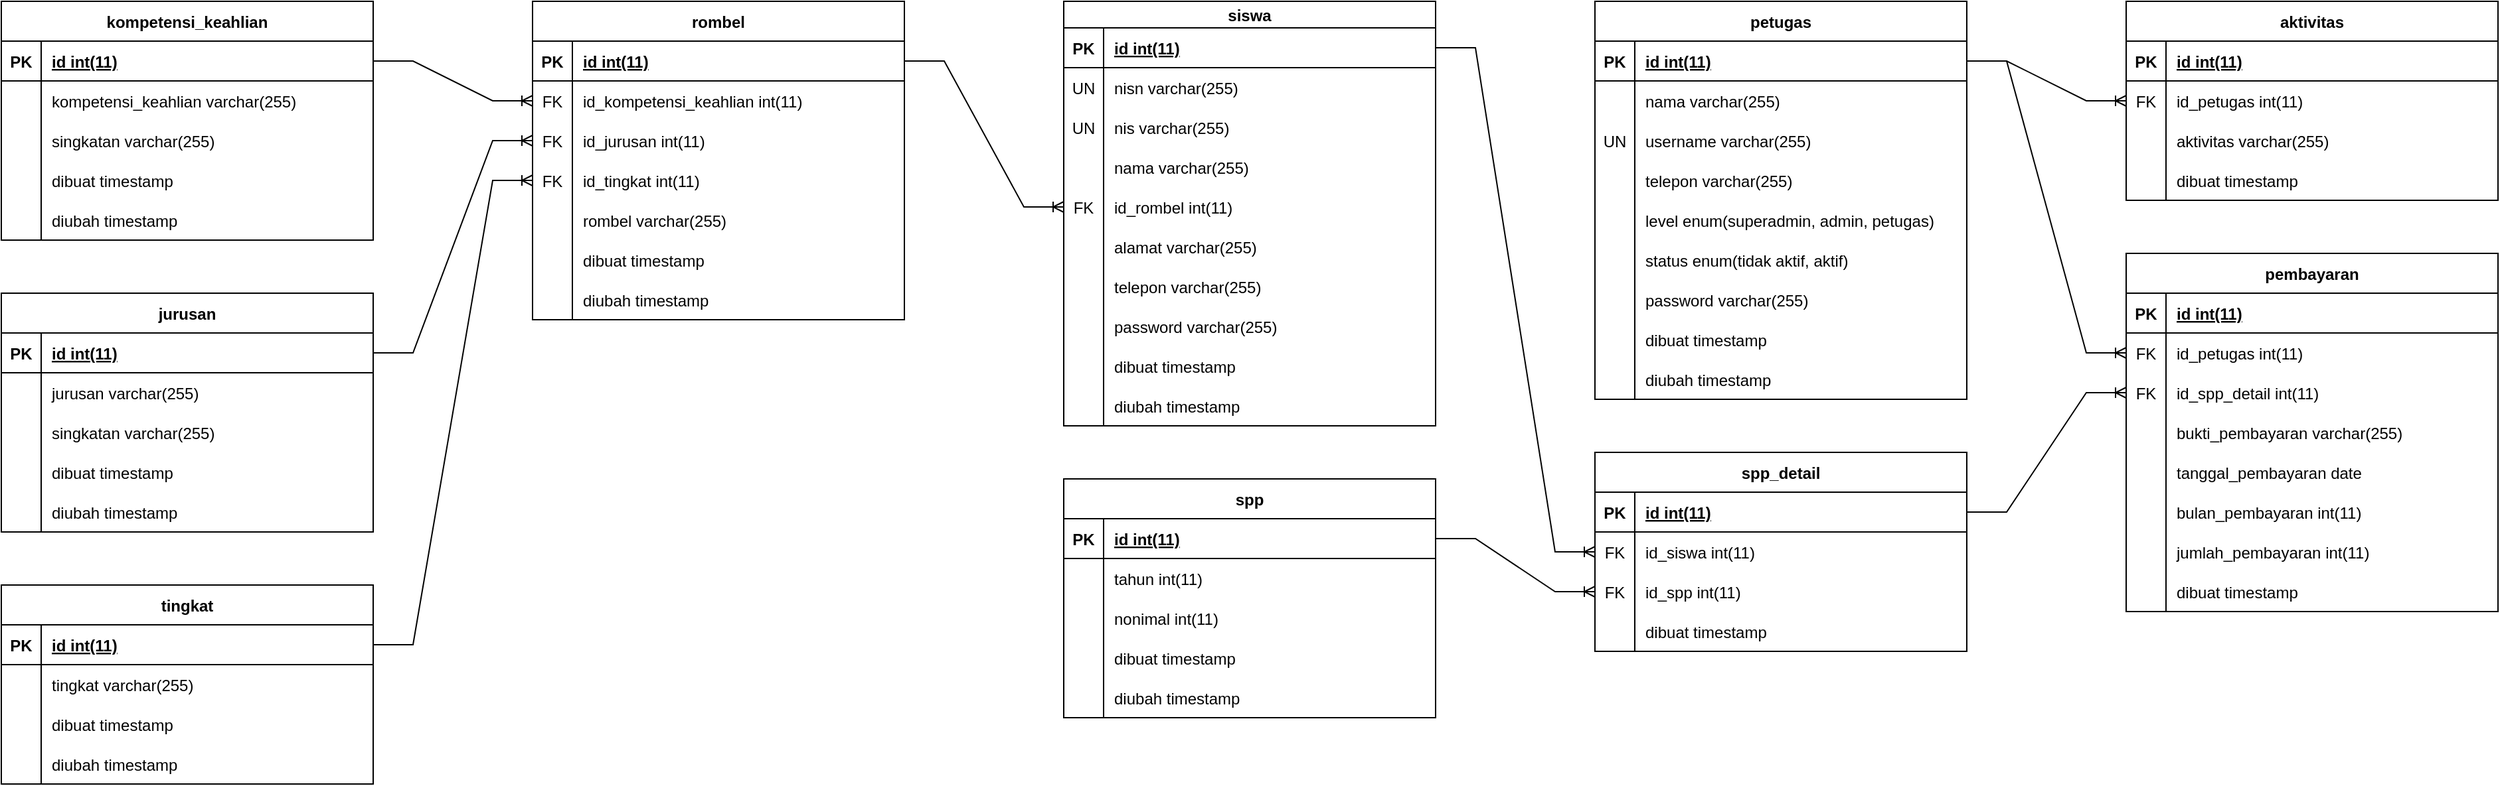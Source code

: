 <mxfile>
    <diagram id="R2lEEEUBdFMjLlhIrx00" name="Page-1">
        <mxGraphModel dx="832" dy="576" grid="1" gridSize="10" guides="1" tooltips="1" connect="1" arrows="1" fold="1" page="1" pageScale="1" pageWidth="850" pageHeight="1100" math="0" shadow="0" extFonts="Permanent Marker^https://fonts.googleapis.com/css?family=Permanent+Marker">
            <root>
                <mxCell id="0"/>
                <mxCell id="1" parent="0"/>
                <mxCell id="wXGKFSdvV1g74nXEfCjE-93" value="rombel" style="shape=table;startSize=30;container=1;collapsible=1;childLayout=tableLayout;fixedRows=1;rowLines=0;fontStyle=1;align=center;resizeLast=1;" parent="1" vertex="1">
                    <mxGeometry x="440" y="40" width="280" height="240" as="geometry">
                        <mxRectangle x="120" y="120" width="100" height="30" as="alternateBounds"/>
                    </mxGeometry>
                </mxCell>
                <mxCell id="wXGKFSdvV1g74nXEfCjE-94" value="" style="shape=partialRectangle;collapsible=0;dropTarget=0;pointerEvents=0;fillColor=none;points=[[0,0.5],[1,0.5]];portConstraint=eastwest;top=0;left=0;right=0;bottom=1;" parent="wXGKFSdvV1g74nXEfCjE-93" vertex="1">
                    <mxGeometry y="30" width="280" height="30" as="geometry"/>
                </mxCell>
                <mxCell id="wXGKFSdvV1g74nXEfCjE-95" value="PK" style="shape=partialRectangle;overflow=hidden;connectable=0;fillColor=none;top=0;left=0;bottom=0;right=0;fontStyle=1;" parent="wXGKFSdvV1g74nXEfCjE-94" vertex="1">
                    <mxGeometry width="30" height="30" as="geometry">
                        <mxRectangle width="30" height="30" as="alternateBounds"/>
                    </mxGeometry>
                </mxCell>
                <mxCell id="wXGKFSdvV1g74nXEfCjE-96" value="id int(11)" style="shape=partialRectangle;overflow=hidden;connectable=0;fillColor=none;top=0;left=0;bottom=0;right=0;align=left;spacingLeft=6;fontStyle=5;" parent="wXGKFSdvV1g74nXEfCjE-94" vertex="1">
                    <mxGeometry x="30" width="250" height="30" as="geometry">
                        <mxRectangle width="250" height="30" as="alternateBounds"/>
                    </mxGeometry>
                </mxCell>
                <mxCell id="Cknj2HCcm6hrUcxPKUG3-18" value="" style="shape=tableRow;horizontal=0;startSize=0;swimlaneHead=0;swimlaneBody=0;fillColor=none;collapsible=0;dropTarget=0;points=[[0,0.5],[1,0.5]];portConstraint=eastwest;top=0;left=0;right=0;bottom=0;" parent="wXGKFSdvV1g74nXEfCjE-93" vertex="1">
                    <mxGeometry y="60" width="280" height="30" as="geometry"/>
                </mxCell>
                <mxCell id="Cknj2HCcm6hrUcxPKUG3-19" value="FK" style="shape=partialRectangle;connectable=0;fillColor=none;top=0;left=0;bottom=0;right=0;editable=1;overflow=hidden;" parent="Cknj2HCcm6hrUcxPKUG3-18" vertex="1">
                    <mxGeometry width="30" height="30" as="geometry">
                        <mxRectangle width="30" height="30" as="alternateBounds"/>
                    </mxGeometry>
                </mxCell>
                <mxCell id="Cknj2HCcm6hrUcxPKUG3-20" value="id_kompetensi_keahlian int(11)" style="shape=partialRectangle;connectable=0;fillColor=none;top=0;left=0;bottom=0;right=0;align=left;spacingLeft=6;overflow=hidden;" parent="Cknj2HCcm6hrUcxPKUG3-18" vertex="1">
                    <mxGeometry x="30" width="250" height="30" as="geometry">
                        <mxRectangle width="250" height="30" as="alternateBounds"/>
                    </mxGeometry>
                </mxCell>
                <mxCell id="Cknj2HCcm6hrUcxPKUG3-12" value="" style="shape=tableRow;horizontal=0;startSize=0;swimlaneHead=0;swimlaneBody=0;fillColor=none;collapsible=0;dropTarget=0;points=[[0,0.5],[1,0.5]];portConstraint=eastwest;top=0;left=0;right=0;bottom=0;" parent="wXGKFSdvV1g74nXEfCjE-93" vertex="1">
                    <mxGeometry y="90" width="280" height="30" as="geometry"/>
                </mxCell>
                <mxCell id="Cknj2HCcm6hrUcxPKUG3-13" value="FK" style="shape=partialRectangle;connectable=0;fillColor=none;top=0;left=0;bottom=0;right=0;editable=1;overflow=hidden;" parent="Cknj2HCcm6hrUcxPKUG3-12" vertex="1">
                    <mxGeometry width="30" height="30" as="geometry">
                        <mxRectangle width="30" height="30" as="alternateBounds"/>
                    </mxGeometry>
                </mxCell>
                <mxCell id="Cknj2HCcm6hrUcxPKUG3-14" value="id_jurusan int(11)" style="shape=partialRectangle;connectable=0;fillColor=none;top=0;left=0;bottom=0;right=0;align=left;spacingLeft=6;overflow=hidden;" parent="Cknj2HCcm6hrUcxPKUG3-12" vertex="1">
                    <mxGeometry x="30" width="250" height="30" as="geometry">
                        <mxRectangle width="250" height="30" as="alternateBounds"/>
                    </mxGeometry>
                </mxCell>
                <mxCell id="Cknj2HCcm6hrUcxPKUG3-15" value="" style="shape=tableRow;horizontal=0;startSize=0;swimlaneHead=0;swimlaneBody=0;fillColor=none;collapsible=0;dropTarget=0;points=[[0,0.5],[1,0.5]];portConstraint=eastwest;top=0;left=0;right=0;bottom=0;" parent="wXGKFSdvV1g74nXEfCjE-93" vertex="1">
                    <mxGeometry y="120" width="280" height="30" as="geometry"/>
                </mxCell>
                <mxCell id="Cknj2HCcm6hrUcxPKUG3-16" value="FK" style="shape=partialRectangle;connectable=0;fillColor=none;top=0;left=0;bottom=0;right=0;editable=1;overflow=hidden;" parent="Cknj2HCcm6hrUcxPKUG3-15" vertex="1">
                    <mxGeometry width="30" height="30" as="geometry">
                        <mxRectangle width="30" height="30" as="alternateBounds"/>
                    </mxGeometry>
                </mxCell>
                <mxCell id="Cknj2HCcm6hrUcxPKUG3-17" value="id_tingkat int(11)" style="shape=partialRectangle;connectable=0;fillColor=none;top=0;left=0;bottom=0;right=0;align=left;spacingLeft=6;overflow=hidden;" parent="Cknj2HCcm6hrUcxPKUG3-15" vertex="1">
                    <mxGeometry x="30" width="250" height="30" as="geometry">
                        <mxRectangle width="250" height="30" as="alternateBounds"/>
                    </mxGeometry>
                </mxCell>
                <mxCell id="wXGKFSdvV1g74nXEfCjE-112" value="" style="shape=tableRow;horizontal=0;startSize=0;swimlaneHead=0;swimlaneBody=0;fillColor=none;collapsible=0;dropTarget=0;points=[[0,0.5],[1,0.5]];portConstraint=eastwest;top=0;left=0;right=0;bottom=0;" parent="wXGKFSdvV1g74nXEfCjE-93" vertex="1">
                    <mxGeometry y="150" width="280" height="30" as="geometry"/>
                </mxCell>
                <mxCell id="wXGKFSdvV1g74nXEfCjE-113" value="" style="shape=partialRectangle;connectable=0;fillColor=none;top=0;left=0;bottom=0;right=0;editable=1;overflow=hidden;" parent="wXGKFSdvV1g74nXEfCjE-112" vertex="1">
                    <mxGeometry width="30" height="30" as="geometry">
                        <mxRectangle width="30" height="30" as="alternateBounds"/>
                    </mxGeometry>
                </mxCell>
                <mxCell id="wXGKFSdvV1g74nXEfCjE-114" value="rombel varchar(255)" style="shape=partialRectangle;connectable=0;fillColor=none;top=0;left=0;bottom=0;right=0;align=left;spacingLeft=6;overflow=hidden;" parent="wXGKFSdvV1g74nXEfCjE-112" vertex="1">
                    <mxGeometry x="30" width="250" height="30" as="geometry">
                        <mxRectangle width="250" height="30" as="alternateBounds"/>
                    </mxGeometry>
                </mxCell>
                <mxCell id="Cknj2HCcm6hrUcxPKUG3-37" value="" style="shape=tableRow;horizontal=0;startSize=0;swimlaneHead=0;swimlaneBody=0;fillColor=none;collapsible=0;dropTarget=0;points=[[0,0.5],[1,0.5]];portConstraint=eastwest;top=0;left=0;right=0;bottom=0;" parent="wXGKFSdvV1g74nXEfCjE-93" vertex="1">
                    <mxGeometry y="180" width="280" height="30" as="geometry"/>
                </mxCell>
                <mxCell id="Cknj2HCcm6hrUcxPKUG3-38" value="" style="shape=partialRectangle;connectable=0;fillColor=none;top=0;left=0;bottom=0;right=0;editable=1;overflow=hidden;" parent="Cknj2HCcm6hrUcxPKUG3-37" vertex="1">
                    <mxGeometry width="30" height="30" as="geometry">
                        <mxRectangle width="30" height="30" as="alternateBounds"/>
                    </mxGeometry>
                </mxCell>
                <mxCell id="Cknj2HCcm6hrUcxPKUG3-39" value="dibuat timestamp" style="shape=partialRectangle;connectable=0;fillColor=none;top=0;left=0;bottom=0;right=0;align=left;spacingLeft=6;overflow=hidden;" parent="Cknj2HCcm6hrUcxPKUG3-37" vertex="1">
                    <mxGeometry x="30" width="250" height="30" as="geometry">
                        <mxRectangle width="250" height="30" as="alternateBounds"/>
                    </mxGeometry>
                </mxCell>
                <mxCell id="Cknj2HCcm6hrUcxPKUG3-44" value="" style="shape=tableRow;horizontal=0;startSize=0;swimlaneHead=0;swimlaneBody=0;fillColor=none;collapsible=0;dropTarget=0;points=[[0,0.5],[1,0.5]];portConstraint=eastwest;top=0;left=0;right=0;bottom=0;" parent="wXGKFSdvV1g74nXEfCjE-93" vertex="1">
                    <mxGeometry y="210" width="280" height="30" as="geometry"/>
                </mxCell>
                <mxCell id="Cknj2HCcm6hrUcxPKUG3-45" value="" style="shape=partialRectangle;connectable=0;fillColor=none;top=0;left=0;bottom=0;right=0;editable=1;overflow=hidden;" parent="Cknj2HCcm6hrUcxPKUG3-44" vertex="1">
                    <mxGeometry width="30" height="30" as="geometry">
                        <mxRectangle width="30" height="30" as="alternateBounds"/>
                    </mxGeometry>
                </mxCell>
                <mxCell id="Cknj2HCcm6hrUcxPKUG3-46" value="diubah timestamp" style="shape=partialRectangle;connectable=0;fillColor=none;top=0;left=0;bottom=0;right=0;align=left;spacingLeft=6;overflow=hidden;" parent="Cknj2HCcm6hrUcxPKUG3-44" vertex="1">
                    <mxGeometry x="30" width="250" height="30" as="geometry">
                        <mxRectangle width="250" height="30" as="alternateBounds"/>
                    </mxGeometry>
                </mxCell>
                <mxCell id="Cknj2HCcm6hrUcxPKUG3-50" value="kompetensi_keahlian" style="shape=table;startSize=30;container=1;collapsible=1;childLayout=tableLayout;fixedRows=1;rowLines=0;fontStyle=1;align=center;resizeLast=1;" parent="1" vertex="1">
                    <mxGeometry x="40" y="40" width="280" height="180" as="geometry">
                        <mxRectangle x="120" y="120" width="100" height="30" as="alternateBounds"/>
                    </mxGeometry>
                </mxCell>
                <mxCell id="Cknj2HCcm6hrUcxPKUG3-51" value="" style="shape=partialRectangle;collapsible=0;dropTarget=0;pointerEvents=0;fillColor=none;points=[[0,0.5],[1,0.5]];portConstraint=eastwest;top=0;left=0;right=0;bottom=1;" parent="Cknj2HCcm6hrUcxPKUG3-50" vertex="1">
                    <mxGeometry y="30" width="280" height="30" as="geometry"/>
                </mxCell>
                <mxCell id="Cknj2HCcm6hrUcxPKUG3-52" value="PK" style="shape=partialRectangle;overflow=hidden;connectable=0;fillColor=none;top=0;left=0;bottom=0;right=0;fontStyle=1;" parent="Cknj2HCcm6hrUcxPKUG3-51" vertex="1">
                    <mxGeometry width="30" height="30" as="geometry">
                        <mxRectangle width="30" height="30" as="alternateBounds"/>
                    </mxGeometry>
                </mxCell>
                <mxCell id="Cknj2HCcm6hrUcxPKUG3-53" value="id int(11)" style="shape=partialRectangle;overflow=hidden;connectable=0;fillColor=none;top=0;left=0;bottom=0;right=0;align=left;spacingLeft=6;fontStyle=5;" parent="Cknj2HCcm6hrUcxPKUG3-51" vertex="1">
                    <mxGeometry x="30" width="250" height="30" as="geometry">
                        <mxRectangle width="250" height="30" as="alternateBounds"/>
                    </mxGeometry>
                </mxCell>
                <mxCell id="Cknj2HCcm6hrUcxPKUG3-63" value="" style="shape=tableRow;horizontal=0;startSize=0;swimlaneHead=0;swimlaneBody=0;fillColor=none;collapsible=0;dropTarget=0;points=[[0,0.5],[1,0.5]];portConstraint=eastwest;top=0;left=0;right=0;bottom=0;" parent="Cknj2HCcm6hrUcxPKUG3-50" vertex="1">
                    <mxGeometry y="60" width="280" height="30" as="geometry"/>
                </mxCell>
                <mxCell id="Cknj2HCcm6hrUcxPKUG3-64" value="" style="shape=partialRectangle;connectable=0;fillColor=none;top=0;left=0;bottom=0;right=0;editable=1;overflow=hidden;" parent="Cknj2HCcm6hrUcxPKUG3-63" vertex="1">
                    <mxGeometry width="30" height="30" as="geometry">
                        <mxRectangle width="30" height="30" as="alternateBounds"/>
                    </mxGeometry>
                </mxCell>
                <mxCell id="Cknj2HCcm6hrUcxPKUG3-65" value="kompetensi_keahlian varchar(255)" style="shape=partialRectangle;connectable=0;fillColor=none;top=0;left=0;bottom=0;right=0;align=left;spacingLeft=6;overflow=hidden;" parent="Cknj2HCcm6hrUcxPKUG3-63" vertex="1">
                    <mxGeometry x="30" width="250" height="30" as="geometry">
                        <mxRectangle width="250" height="30" as="alternateBounds"/>
                    </mxGeometry>
                </mxCell>
                <mxCell id="nxmjODmbW8iOJ8BLZVnw-7" value="" style="shape=tableRow;horizontal=0;startSize=0;swimlaneHead=0;swimlaneBody=0;fillColor=none;collapsible=0;dropTarget=0;points=[[0,0.5],[1,0.5]];portConstraint=eastwest;top=0;left=0;right=0;bottom=0;" parent="Cknj2HCcm6hrUcxPKUG3-50" vertex="1">
                    <mxGeometry y="90" width="280" height="30" as="geometry"/>
                </mxCell>
                <mxCell id="nxmjODmbW8iOJ8BLZVnw-8" value="" style="shape=partialRectangle;connectable=0;fillColor=none;top=0;left=0;bottom=0;right=0;editable=1;overflow=hidden;" parent="nxmjODmbW8iOJ8BLZVnw-7" vertex="1">
                    <mxGeometry width="30" height="30" as="geometry">
                        <mxRectangle width="30" height="30" as="alternateBounds"/>
                    </mxGeometry>
                </mxCell>
                <mxCell id="nxmjODmbW8iOJ8BLZVnw-9" value="singkatan varchar(255)" style="shape=partialRectangle;connectable=0;fillColor=none;top=0;left=0;bottom=0;right=0;align=left;spacingLeft=6;overflow=hidden;" parent="nxmjODmbW8iOJ8BLZVnw-7" vertex="1">
                    <mxGeometry x="30" width="250" height="30" as="geometry">
                        <mxRectangle width="250" height="30" as="alternateBounds"/>
                    </mxGeometry>
                </mxCell>
                <mxCell id="Cknj2HCcm6hrUcxPKUG3-66" value="" style="shape=tableRow;horizontal=0;startSize=0;swimlaneHead=0;swimlaneBody=0;fillColor=none;collapsible=0;dropTarget=0;points=[[0,0.5],[1,0.5]];portConstraint=eastwest;top=0;left=0;right=0;bottom=0;" parent="Cknj2HCcm6hrUcxPKUG3-50" vertex="1">
                    <mxGeometry y="120" width="280" height="30" as="geometry"/>
                </mxCell>
                <mxCell id="Cknj2HCcm6hrUcxPKUG3-67" value="" style="shape=partialRectangle;connectable=0;fillColor=none;top=0;left=0;bottom=0;right=0;editable=1;overflow=hidden;" parent="Cknj2HCcm6hrUcxPKUG3-66" vertex="1">
                    <mxGeometry width="30" height="30" as="geometry">
                        <mxRectangle width="30" height="30" as="alternateBounds"/>
                    </mxGeometry>
                </mxCell>
                <mxCell id="Cknj2HCcm6hrUcxPKUG3-68" value="dibuat timestamp" style="shape=partialRectangle;connectable=0;fillColor=none;top=0;left=0;bottom=0;right=0;align=left;spacingLeft=6;overflow=hidden;" parent="Cknj2HCcm6hrUcxPKUG3-66" vertex="1">
                    <mxGeometry x="30" width="250" height="30" as="geometry">
                        <mxRectangle width="250" height="30" as="alternateBounds"/>
                    </mxGeometry>
                </mxCell>
                <mxCell id="Cknj2HCcm6hrUcxPKUG3-69" value="" style="shape=tableRow;horizontal=0;startSize=0;swimlaneHead=0;swimlaneBody=0;fillColor=none;collapsible=0;dropTarget=0;points=[[0,0.5],[1,0.5]];portConstraint=eastwest;top=0;left=0;right=0;bottom=0;" parent="Cknj2HCcm6hrUcxPKUG3-50" vertex="1">
                    <mxGeometry y="150" width="280" height="30" as="geometry"/>
                </mxCell>
                <mxCell id="Cknj2HCcm6hrUcxPKUG3-70" value="" style="shape=partialRectangle;connectable=0;fillColor=none;top=0;left=0;bottom=0;right=0;editable=1;overflow=hidden;" parent="Cknj2HCcm6hrUcxPKUG3-69" vertex="1">
                    <mxGeometry width="30" height="30" as="geometry">
                        <mxRectangle width="30" height="30" as="alternateBounds"/>
                    </mxGeometry>
                </mxCell>
                <mxCell id="Cknj2HCcm6hrUcxPKUG3-71" value="diubah timestamp" style="shape=partialRectangle;connectable=0;fillColor=none;top=0;left=0;bottom=0;right=0;align=left;spacingLeft=6;overflow=hidden;" parent="Cknj2HCcm6hrUcxPKUG3-69" vertex="1">
                    <mxGeometry x="30" width="250" height="30" as="geometry">
                        <mxRectangle width="250" height="30" as="alternateBounds"/>
                    </mxGeometry>
                </mxCell>
                <mxCell id="Cknj2HCcm6hrUcxPKUG3-75" value="jurusan" style="shape=table;startSize=30;container=1;collapsible=1;childLayout=tableLayout;fixedRows=1;rowLines=0;fontStyle=1;align=center;resizeLast=1;" parent="1" vertex="1">
                    <mxGeometry x="40" y="260" width="280" height="180" as="geometry">
                        <mxRectangle x="120" y="120" width="100" height="30" as="alternateBounds"/>
                    </mxGeometry>
                </mxCell>
                <mxCell id="Cknj2HCcm6hrUcxPKUG3-76" value="" style="shape=partialRectangle;collapsible=0;dropTarget=0;pointerEvents=0;fillColor=none;points=[[0,0.5],[1,0.5]];portConstraint=eastwest;top=0;left=0;right=0;bottom=1;" parent="Cknj2HCcm6hrUcxPKUG3-75" vertex="1">
                    <mxGeometry y="30" width="280" height="30" as="geometry"/>
                </mxCell>
                <mxCell id="Cknj2HCcm6hrUcxPKUG3-77" value="PK" style="shape=partialRectangle;overflow=hidden;connectable=0;fillColor=none;top=0;left=0;bottom=0;right=0;fontStyle=1;" parent="Cknj2HCcm6hrUcxPKUG3-76" vertex="1">
                    <mxGeometry width="30" height="30" as="geometry">
                        <mxRectangle width="30" height="30" as="alternateBounds"/>
                    </mxGeometry>
                </mxCell>
                <mxCell id="Cknj2HCcm6hrUcxPKUG3-78" value="id int(11)" style="shape=partialRectangle;overflow=hidden;connectable=0;fillColor=none;top=0;left=0;bottom=0;right=0;align=left;spacingLeft=6;fontStyle=5;" parent="Cknj2HCcm6hrUcxPKUG3-76" vertex="1">
                    <mxGeometry x="30" width="250" height="30" as="geometry">
                        <mxRectangle width="250" height="30" as="alternateBounds"/>
                    </mxGeometry>
                </mxCell>
                <mxCell id="Cknj2HCcm6hrUcxPKUG3-79" value="" style="shape=tableRow;horizontal=0;startSize=0;swimlaneHead=0;swimlaneBody=0;fillColor=none;collapsible=0;dropTarget=0;points=[[0,0.5],[1,0.5]];portConstraint=eastwest;top=0;left=0;right=0;bottom=0;" parent="Cknj2HCcm6hrUcxPKUG3-75" vertex="1">
                    <mxGeometry y="60" width="280" height="30" as="geometry"/>
                </mxCell>
                <mxCell id="Cknj2HCcm6hrUcxPKUG3-80" value="" style="shape=partialRectangle;connectable=0;fillColor=none;top=0;left=0;bottom=0;right=0;editable=1;overflow=hidden;" parent="Cknj2HCcm6hrUcxPKUG3-79" vertex="1">
                    <mxGeometry width="30" height="30" as="geometry">
                        <mxRectangle width="30" height="30" as="alternateBounds"/>
                    </mxGeometry>
                </mxCell>
                <mxCell id="Cknj2HCcm6hrUcxPKUG3-81" value="jurusan varchar(255)" style="shape=partialRectangle;connectable=0;fillColor=none;top=0;left=0;bottom=0;right=0;align=left;spacingLeft=6;overflow=hidden;" parent="Cknj2HCcm6hrUcxPKUG3-79" vertex="1">
                    <mxGeometry x="30" width="250" height="30" as="geometry">
                        <mxRectangle width="250" height="30" as="alternateBounds"/>
                    </mxGeometry>
                </mxCell>
                <mxCell id="nxmjODmbW8iOJ8BLZVnw-10" value="" style="shape=tableRow;horizontal=0;startSize=0;swimlaneHead=0;swimlaneBody=0;fillColor=none;collapsible=0;dropTarget=0;points=[[0,0.5],[1,0.5]];portConstraint=eastwest;top=0;left=0;right=0;bottom=0;" parent="Cknj2HCcm6hrUcxPKUG3-75" vertex="1">
                    <mxGeometry y="90" width="280" height="30" as="geometry"/>
                </mxCell>
                <mxCell id="nxmjODmbW8iOJ8BLZVnw-11" value="" style="shape=partialRectangle;connectable=0;fillColor=none;top=0;left=0;bottom=0;right=0;editable=1;overflow=hidden;" parent="nxmjODmbW8iOJ8BLZVnw-10" vertex="1">
                    <mxGeometry width="30" height="30" as="geometry">
                        <mxRectangle width="30" height="30" as="alternateBounds"/>
                    </mxGeometry>
                </mxCell>
                <mxCell id="nxmjODmbW8iOJ8BLZVnw-12" value="singkatan varchar(255)" style="shape=partialRectangle;connectable=0;fillColor=none;top=0;left=0;bottom=0;right=0;align=left;spacingLeft=6;overflow=hidden;" parent="nxmjODmbW8iOJ8BLZVnw-10" vertex="1">
                    <mxGeometry x="30" width="250" height="30" as="geometry">
                        <mxRectangle width="250" height="30" as="alternateBounds"/>
                    </mxGeometry>
                </mxCell>
                <mxCell id="Cknj2HCcm6hrUcxPKUG3-82" value="" style="shape=tableRow;horizontal=0;startSize=0;swimlaneHead=0;swimlaneBody=0;fillColor=none;collapsible=0;dropTarget=0;points=[[0,0.5],[1,0.5]];portConstraint=eastwest;top=0;left=0;right=0;bottom=0;" parent="Cknj2HCcm6hrUcxPKUG3-75" vertex="1">
                    <mxGeometry y="120" width="280" height="30" as="geometry"/>
                </mxCell>
                <mxCell id="Cknj2HCcm6hrUcxPKUG3-83" value="" style="shape=partialRectangle;connectable=0;fillColor=none;top=0;left=0;bottom=0;right=0;editable=1;overflow=hidden;" parent="Cknj2HCcm6hrUcxPKUG3-82" vertex="1">
                    <mxGeometry width="30" height="30" as="geometry">
                        <mxRectangle width="30" height="30" as="alternateBounds"/>
                    </mxGeometry>
                </mxCell>
                <mxCell id="Cknj2HCcm6hrUcxPKUG3-84" value="dibuat timestamp" style="shape=partialRectangle;connectable=0;fillColor=none;top=0;left=0;bottom=0;right=0;align=left;spacingLeft=6;overflow=hidden;" parent="Cknj2HCcm6hrUcxPKUG3-82" vertex="1">
                    <mxGeometry x="30" width="250" height="30" as="geometry">
                        <mxRectangle width="250" height="30" as="alternateBounds"/>
                    </mxGeometry>
                </mxCell>
                <mxCell id="Cknj2HCcm6hrUcxPKUG3-85" value="" style="shape=tableRow;horizontal=0;startSize=0;swimlaneHead=0;swimlaneBody=0;fillColor=none;collapsible=0;dropTarget=0;points=[[0,0.5],[1,0.5]];portConstraint=eastwest;top=0;left=0;right=0;bottom=0;" parent="Cknj2HCcm6hrUcxPKUG3-75" vertex="1">
                    <mxGeometry y="150" width="280" height="30" as="geometry"/>
                </mxCell>
                <mxCell id="Cknj2HCcm6hrUcxPKUG3-86" value="" style="shape=partialRectangle;connectable=0;fillColor=none;top=0;left=0;bottom=0;right=0;editable=1;overflow=hidden;" parent="Cknj2HCcm6hrUcxPKUG3-85" vertex="1">
                    <mxGeometry width="30" height="30" as="geometry">
                        <mxRectangle width="30" height="30" as="alternateBounds"/>
                    </mxGeometry>
                </mxCell>
                <mxCell id="Cknj2HCcm6hrUcxPKUG3-87" value="diubah timestamp" style="shape=partialRectangle;connectable=0;fillColor=none;top=0;left=0;bottom=0;right=0;align=left;spacingLeft=6;overflow=hidden;" parent="Cknj2HCcm6hrUcxPKUG3-85" vertex="1">
                    <mxGeometry x="30" width="250" height="30" as="geometry">
                        <mxRectangle width="250" height="30" as="alternateBounds"/>
                    </mxGeometry>
                </mxCell>
                <mxCell id="Cknj2HCcm6hrUcxPKUG3-91" value="tingkat" style="shape=table;startSize=30;container=1;collapsible=1;childLayout=tableLayout;fixedRows=1;rowLines=0;fontStyle=1;align=center;resizeLast=1;" parent="1" vertex="1">
                    <mxGeometry x="40" y="480" width="280" height="150" as="geometry">
                        <mxRectangle x="120" y="120" width="100" height="30" as="alternateBounds"/>
                    </mxGeometry>
                </mxCell>
                <mxCell id="Cknj2HCcm6hrUcxPKUG3-92" value="" style="shape=partialRectangle;collapsible=0;dropTarget=0;pointerEvents=0;fillColor=none;points=[[0,0.5],[1,0.5]];portConstraint=eastwest;top=0;left=0;right=0;bottom=1;" parent="Cknj2HCcm6hrUcxPKUG3-91" vertex="1">
                    <mxGeometry y="30" width="280" height="30" as="geometry"/>
                </mxCell>
                <mxCell id="Cknj2HCcm6hrUcxPKUG3-93" value="PK" style="shape=partialRectangle;overflow=hidden;connectable=0;fillColor=none;top=0;left=0;bottom=0;right=0;fontStyle=1;" parent="Cknj2HCcm6hrUcxPKUG3-92" vertex="1">
                    <mxGeometry width="30" height="30" as="geometry">
                        <mxRectangle width="30" height="30" as="alternateBounds"/>
                    </mxGeometry>
                </mxCell>
                <mxCell id="Cknj2HCcm6hrUcxPKUG3-94" value="id int(11)" style="shape=partialRectangle;overflow=hidden;connectable=0;fillColor=none;top=0;left=0;bottom=0;right=0;align=left;spacingLeft=6;fontStyle=5;" parent="Cknj2HCcm6hrUcxPKUG3-92" vertex="1">
                    <mxGeometry x="30" width="250" height="30" as="geometry">
                        <mxRectangle width="250" height="30" as="alternateBounds"/>
                    </mxGeometry>
                </mxCell>
                <mxCell id="Cknj2HCcm6hrUcxPKUG3-95" value="" style="shape=tableRow;horizontal=0;startSize=0;swimlaneHead=0;swimlaneBody=0;fillColor=none;collapsible=0;dropTarget=0;points=[[0,0.5],[1,0.5]];portConstraint=eastwest;top=0;left=0;right=0;bottom=0;" parent="Cknj2HCcm6hrUcxPKUG3-91" vertex="1">
                    <mxGeometry y="60" width="280" height="30" as="geometry"/>
                </mxCell>
                <mxCell id="Cknj2HCcm6hrUcxPKUG3-96" value="" style="shape=partialRectangle;connectable=0;fillColor=none;top=0;left=0;bottom=0;right=0;editable=1;overflow=hidden;" parent="Cknj2HCcm6hrUcxPKUG3-95" vertex="1">
                    <mxGeometry width="30" height="30" as="geometry">
                        <mxRectangle width="30" height="30" as="alternateBounds"/>
                    </mxGeometry>
                </mxCell>
                <mxCell id="Cknj2HCcm6hrUcxPKUG3-97" value="tingkat varchar(255)" style="shape=partialRectangle;connectable=0;fillColor=none;top=0;left=0;bottom=0;right=0;align=left;spacingLeft=6;overflow=hidden;" parent="Cknj2HCcm6hrUcxPKUG3-95" vertex="1">
                    <mxGeometry x="30" width="250" height="30" as="geometry">
                        <mxRectangle width="250" height="30" as="alternateBounds"/>
                    </mxGeometry>
                </mxCell>
                <mxCell id="Cknj2HCcm6hrUcxPKUG3-98" value="" style="shape=tableRow;horizontal=0;startSize=0;swimlaneHead=0;swimlaneBody=0;fillColor=none;collapsible=0;dropTarget=0;points=[[0,0.5],[1,0.5]];portConstraint=eastwest;top=0;left=0;right=0;bottom=0;" parent="Cknj2HCcm6hrUcxPKUG3-91" vertex="1">
                    <mxGeometry y="90" width="280" height="30" as="geometry"/>
                </mxCell>
                <mxCell id="Cknj2HCcm6hrUcxPKUG3-99" value="" style="shape=partialRectangle;connectable=0;fillColor=none;top=0;left=0;bottom=0;right=0;editable=1;overflow=hidden;" parent="Cknj2HCcm6hrUcxPKUG3-98" vertex="1">
                    <mxGeometry width="30" height="30" as="geometry">
                        <mxRectangle width="30" height="30" as="alternateBounds"/>
                    </mxGeometry>
                </mxCell>
                <mxCell id="Cknj2HCcm6hrUcxPKUG3-100" value="dibuat timestamp" style="shape=partialRectangle;connectable=0;fillColor=none;top=0;left=0;bottom=0;right=0;align=left;spacingLeft=6;overflow=hidden;" parent="Cknj2HCcm6hrUcxPKUG3-98" vertex="1">
                    <mxGeometry x="30" width="250" height="30" as="geometry">
                        <mxRectangle width="250" height="30" as="alternateBounds"/>
                    </mxGeometry>
                </mxCell>
                <mxCell id="Cknj2HCcm6hrUcxPKUG3-101" value="" style="shape=tableRow;horizontal=0;startSize=0;swimlaneHead=0;swimlaneBody=0;fillColor=none;collapsible=0;dropTarget=0;points=[[0,0.5],[1,0.5]];portConstraint=eastwest;top=0;left=0;right=0;bottom=0;" parent="Cknj2HCcm6hrUcxPKUG3-91" vertex="1">
                    <mxGeometry y="120" width="280" height="30" as="geometry"/>
                </mxCell>
                <mxCell id="Cknj2HCcm6hrUcxPKUG3-102" value="" style="shape=partialRectangle;connectable=0;fillColor=none;top=0;left=0;bottom=0;right=0;editable=1;overflow=hidden;" parent="Cknj2HCcm6hrUcxPKUG3-101" vertex="1">
                    <mxGeometry width="30" height="30" as="geometry">
                        <mxRectangle width="30" height="30" as="alternateBounds"/>
                    </mxGeometry>
                </mxCell>
                <mxCell id="Cknj2HCcm6hrUcxPKUG3-103" value="diubah timestamp" style="shape=partialRectangle;connectable=0;fillColor=none;top=0;left=0;bottom=0;right=0;align=left;spacingLeft=6;overflow=hidden;" parent="Cknj2HCcm6hrUcxPKUG3-101" vertex="1">
                    <mxGeometry x="30" width="250" height="30" as="geometry">
                        <mxRectangle width="250" height="30" as="alternateBounds"/>
                    </mxGeometry>
                </mxCell>
                <mxCell id="Cknj2HCcm6hrUcxPKUG3-107" value="" style="edgeStyle=entityRelationEdgeStyle;fontSize=12;html=1;endArrow=ERoneToMany;rounded=0;exitX=1;exitY=0.5;exitDx=0;exitDy=0;entryX=0;entryY=0.5;entryDx=0;entryDy=0;" parent="1" source="Cknj2HCcm6hrUcxPKUG3-51" target="Cknj2HCcm6hrUcxPKUG3-18" edge="1">
                    <mxGeometry width="100" height="100" relative="1" as="geometry">
                        <mxPoint x="380" y="430" as="sourcePoint"/>
                        <mxPoint x="480" y="330" as="targetPoint"/>
                    </mxGeometry>
                </mxCell>
                <mxCell id="Cknj2HCcm6hrUcxPKUG3-109" value="" style="edgeStyle=entityRelationEdgeStyle;fontSize=12;html=1;endArrow=ERoneToMany;rounded=0;entryX=0;entryY=0.5;entryDx=0;entryDy=0;" parent="1" source="Cknj2HCcm6hrUcxPKUG3-76" target="Cknj2HCcm6hrUcxPKUG3-12" edge="1">
                    <mxGeometry width="100" height="100" relative="1" as="geometry">
                        <mxPoint x="290.0" y="95" as="sourcePoint"/>
                        <mxPoint x="410.0" y="125" as="targetPoint"/>
                    </mxGeometry>
                </mxCell>
                <mxCell id="Cknj2HCcm6hrUcxPKUG3-110" value="" style="edgeStyle=entityRelationEdgeStyle;fontSize=12;html=1;endArrow=ERoneToMany;rounded=0;exitX=1;exitY=0.5;exitDx=0;exitDy=0;entryX=0;entryY=0.5;entryDx=0;entryDy=0;" parent="1" source="Cknj2HCcm6hrUcxPKUG3-92" target="Cknj2HCcm6hrUcxPKUG3-15" edge="1">
                    <mxGeometry width="100" height="100" relative="1" as="geometry">
                        <mxPoint x="390.0" y="530" as="sourcePoint"/>
                        <mxPoint x="510.0" y="560" as="targetPoint"/>
                    </mxGeometry>
                </mxCell>
                <mxCell id="Cknj2HCcm6hrUcxPKUG3-111" value="siswa" style="shape=table;startSize=20;container=1;collapsible=1;childLayout=tableLayout;fixedRows=1;rowLines=0;fontStyle=1;align=center;resizeLast=1;" parent="1" vertex="1">
                    <mxGeometry x="840" y="40" width="280" height="320" as="geometry">
                        <mxRectangle x="120" y="120" width="100" height="30" as="alternateBounds"/>
                    </mxGeometry>
                </mxCell>
                <mxCell id="Cknj2HCcm6hrUcxPKUG3-112" value="" style="shape=partialRectangle;collapsible=0;dropTarget=0;pointerEvents=0;fillColor=none;points=[[0,0.5],[1,0.5]];portConstraint=eastwest;top=0;left=0;right=0;bottom=1;" parent="Cknj2HCcm6hrUcxPKUG3-111" vertex="1">
                    <mxGeometry y="20" width="280" height="30" as="geometry"/>
                </mxCell>
                <mxCell id="Cknj2HCcm6hrUcxPKUG3-113" value="PK" style="shape=partialRectangle;overflow=hidden;connectable=0;fillColor=none;top=0;left=0;bottom=0;right=0;fontStyle=1;" parent="Cknj2HCcm6hrUcxPKUG3-112" vertex="1">
                    <mxGeometry width="30" height="30" as="geometry">
                        <mxRectangle width="30" height="30" as="alternateBounds"/>
                    </mxGeometry>
                </mxCell>
                <mxCell id="Cknj2HCcm6hrUcxPKUG3-114" value="id int(11)" style="shape=partialRectangle;overflow=hidden;connectable=0;fillColor=none;top=0;left=0;bottom=0;right=0;align=left;spacingLeft=6;fontStyle=5;" parent="Cknj2HCcm6hrUcxPKUG3-112" vertex="1">
                    <mxGeometry x="30" width="250" height="30" as="geometry">
                        <mxRectangle width="250" height="30" as="alternateBounds"/>
                    </mxGeometry>
                </mxCell>
                <mxCell id="Cknj2HCcm6hrUcxPKUG3-115" value="" style="shape=tableRow;horizontal=0;startSize=0;swimlaneHead=0;swimlaneBody=0;fillColor=none;collapsible=0;dropTarget=0;points=[[0,0.5],[1,0.5]];portConstraint=eastwest;top=0;left=0;right=0;bottom=0;" parent="Cknj2HCcm6hrUcxPKUG3-111" vertex="1">
                    <mxGeometry y="50" width="280" height="30" as="geometry"/>
                </mxCell>
                <mxCell id="Cknj2HCcm6hrUcxPKUG3-116" value="UN" style="shape=partialRectangle;connectable=0;fillColor=none;top=0;left=0;bottom=0;right=0;editable=1;overflow=hidden;" parent="Cknj2HCcm6hrUcxPKUG3-115" vertex="1">
                    <mxGeometry width="30" height="30" as="geometry">
                        <mxRectangle width="30" height="30" as="alternateBounds"/>
                    </mxGeometry>
                </mxCell>
                <mxCell id="Cknj2HCcm6hrUcxPKUG3-117" value="nisn varchar(255)" style="shape=partialRectangle;connectable=0;fillColor=none;top=0;left=0;bottom=0;right=0;align=left;spacingLeft=6;overflow=hidden;" parent="Cknj2HCcm6hrUcxPKUG3-115" vertex="1">
                    <mxGeometry x="30" width="250" height="30" as="geometry">
                        <mxRectangle width="250" height="30" as="alternateBounds"/>
                    </mxGeometry>
                </mxCell>
                <mxCell id="Cknj2HCcm6hrUcxPKUG3-118" value="" style="shape=tableRow;horizontal=0;startSize=0;swimlaneHead=0;swimlaneBody=0;fillColor=none;collapsible=0;dropTarget=0;points=[[0,0.5],[1,0.5]];portConstraint=eastwest;top=0;left=0;right=0;bottom=0;" parent="Cknj2HCcm6hrUcxPKUG3-111" vertex="1">
                    <mxGeometry y="80" width="280" height="30" as="geometry"/>
                </mxCell>
                <mxCell id="Cknj2HCcm6hrUcxPKUG3-119" value="UN" style="shape=partialRectangle;connectable=0;fillColor=none;top=0;left=0;bottom=0;right=0;editable=1;overflow=hidden;" parent="Cknj2HCcm6hrUcxPKUG3-118" vertex="1">
                    <mxGeometry width="30" height="30" as="geometry">
                        <mxRectangle width="30" height="30" as="alternateBounds"/>
                    </mxGeometry>
                </mxCell>
                <mxCell id="Cknj2HCcm6hrUcxPKUG3-120" value="nis varchar(255)" style="shape=partialRectangle;connectable=0;fillColor=none;top=0;left=0;bottom=0;right=0;align=left;spacingLeft=6;overflow=hidden;" parent="Cknj2HCcm6hrUcxPKUG3-118" vertex="1">
                    <mxGeometry x="30" width="250" height="30" as="geometry">
                        <mxRectangle width="250" height="30" as="alternateBounds"/>
                    </mxGeometry>
                </mxCell>
                <mxCell id="Cknj2HCcm6hrUcxPKUG3-121" value="" style="shape=tableRow;horizontal=0;startSize=0;swimlaneHead=0;swimlaneBody=0;fillColor=none;collapsible=0;dropTarget=0;points=[[0,0.5],[1,0.5]];portConstraint=eastwest;top=0;left=0;right=0;bottom=0;" parent="Cknj2HCcm6hrUcxPKUG3-111" vertex="1">
                    <mxGeometry y="110" width="280" height="30" as="geometry"/>
                </mxCell>
                <mxCell id="Cknj2HCcm6hrUcxPKUG3-122" value="" style="shape=partialRectangle;connectable=0;fillColor=none;top=0;left=0;bottom=0;right=0;editable=1;overflow=hidden;" parent="Cknj2HCcm6hrUcxPKUG3-121" vertex="1">
                    <mxGeometry width="30" height="30" as="geometry">
                        <mxRectangle width="30" height="30" as="alternateBounds"/>
                    </mxGeometry>
                </mxCell>
                <mxCell id="Cknj2HCcm6hrUcxPKUG3-123" value="nama varchar(255)" style="shape=partialRectangle;connectable=0;fillColor=none;top=0;left=0;bottom=0;right=0;align=left;spacingLeft=6;overflow=hidden;" parent="Cknj2HCcm6hrUcxPKUG3-121" vertex="1">
                    <mxGeometry x="30" width="250" height="30" as="geometry">
                        <mxRectangle width="250" height="30" as="alternateBounds"/>
                    </mxGeometry>
                </mxCell>
                <mxCell id="Cknj2HCcm6hrUcxPKUG3-124" value="" style="shape=tableRow;horizontal=0;startSize=0;swimlaneHead=0;swimlaneBody=0;fillColor=none;collapsible=0;dropTarget=0;points=[[0,0.5],[1,0.5]];portConstraint=eastwest;top=0;left=0;right=0;bottom=0;" parent="Cknj2HCcm6hrUcxPKUG3-111" vertex="1">
                    <mxGeometry y="140" width="280" height="30" as="geometry"/>
                </mxCell>
                <mxCell id="Cknj2HCcm6hrUcxPKUG3-125" value="FK" style="shape=partialRectangle;connectable=0;fillColor=none;top=0;left=0;bottom=0;right=0;editable=1;overflow=hidden;" parent="Cknj2HCcm6hrUcxPKUG3-124" vertex="1">
                    <mxGeometry width="30" height="30" as="geometry">
                        <mxRectangle width="30" height="30" as="alternateBounds"/>
                    </mxGeometry>
                </mxCell>
                <mxCell id="Cknj2HCcm6hrUcxPKUG3-126" value="id_rombel int(11)" style="shape=partialRectangle;connectable=0;fillColor=none;top=0;left=0;bottom=0;right=0;align=left;spacingLeft=6;overflow=hidden;" parent="Cknj2HCcm6hrUcxPKUG3-124" vertex="1">
                    <mxGeometry x="30" width="250" height="30" as="geometry">
                        <mxRectangle width="250" height="30" as="alternateBounds"/>
                    </mxGeometry>
                </mxCell>
                <mxCell id="Cknj2HCcm6hrUcxPKUG3-136" value="" style="shape=tableRow;horizontal=0;startSize=0;swimlaneHead=0;swimlaneBody=0;fillColor=none;collapsible=0;dropTarget=0;points=[[0,0.5],[1,0.5]];portConstraint=eastwest;top=0;left=0;right=0;bottom=0;" parent="Cknj2HCcm6hrUcxPKUG3-111" vertex="1">
                    <mxGeometry y="170" width="280" height="30" as="geometry"/>
                </mxCell>
                <mxCell id="Cknj2HCcm6hrUcxPKUG3-137" value="" style="shape=partialRectangle;connectable=0;fillColor=none;top=0;left=0;bottom=0;right=0;editable=1;overflow=hidden;" parent="Cknj2HCcm6hrUcxPKUG3-136" vertex="1">
                    <mxGeometry width="30" height="30" as="geometry">
                        <mxRectangle width="30" height="30" as="alternateBounds"/>
                    </mxGeometry>
                </mxCell>
                <mxCell id="Cknj2HCcm6hrUcxPKUG3-138" value="alamat varchar(255)" style="shape=partialRectangle;connectable=0;fillColor=none;top=0;left=0;bottom=0;right=0;align=left;spacingLeft=6;overflow=hidden;" parent="Cknj2HCcm6hrUcxPKUG3-136" vertex="1">
                    <mxGeometry x="30" width="250" height="30" as="geometry">
                        <mxRectangle width="250" height="30" as="alternateBounds"/>
                    </mxGeometry>
                </mxCell>
                <mxCell id="Cknj2HCcm6hrUcxPKUG3-139" value="" style="shape=tableRow;horizontal=0;startSize=0;swimlaneHead=0;swimlaneBody=0;fillColor=none;collapsible=0;dropTarget=0;points=[[0,0.5],[1,0.5]];portConstraint=eastwest;top=0;left=0;right=0;bottom=0;" parent="Cknj2HCcm6hrUcxPKUG3-111" vertex="1">
                    <mxGeometry y="200" width="280" height="30" as="geometry"/>
                </mxCell>
                <mxCell id="Cknj2HCcm6hrUcxPKUG3-140" value="" style="shape=partialRectangle;connectable=0;fillColor=none;top=0;left=0;bottom=0;right=0;editable=1;overflow=hidden;" parent="Cknj2HCcm6hrUcxPKUG3-139" vertex="1">
                    <mxGeometry width="30" height="30" as="geometry">
                        <mxRectangle width="30" height="30" as="alternateBounds"/>
                    </mxGeometry>
                </mxCell>
                <mxCell id="Cknj2HCcm6hrUcxPKUG3-141" value="telepon varchar(255)" style="shape=partialRectangle;connectable=0;fillColor=none;top=0;left=0;bottom=0;right=0;align=left;spacingLeft=6;overflow=hidden;" parent="Cknj2HCcm6hrUcxPKUG3-139" vertex="1">
                    <mxGeometry x="30" width="250" height="30" as="geometry">
                        <mxRectangle width="250" height="30" as="alternateBounds"/>
                    </mxGeometry>
                </mxCell>
                <mxCell id="1Ozo9hba8Z0W75I7qPNu-48" value="" style="shape=tableRow;horizontal=0;startSize=0;swimlaneHead=0;swimlaneBody=0;fillColor=none;collapsible=0;dropTarget=0;points=[[0,0.5],[1,0.5]];portConstraint=eastwest;top=0;left=0;right=0;bottom=0;" parent="Cknj2HCcm6hrUcxPKUG3-111" vertex="1">
                    <mxGeometry y="230" width="280" height="30" as="geometry"/>
                </mxCell>
                <mxCell id="1Ozo9hba8Z0W75I7qPNu-49" value="" style="shape=partialRectangle;connectable=0;fillColor=none;top=0;left=0;bottom=0;right=0;editable=1;overflow=hidden;" parent="1Ozo9hba8Z0W75I7qPNu-48" vertex="1">
                    <mxGeometry width="30" height="30" as="geometry">
                        <mxRectangle width="30" height="30" as="alternateBounds"/>
                    </mxGeometry>
                </mxCell>
                <mxCell id="1Ozo9hba8Z0W75I7qPNu-50" value="password varchar(255)" style="shape=partialRectangle;connectable=0;fillColor=none;top=0;left=0;bottom=0;right=0;align=left;spacingLeft=6;overflow=hidden;" parent="1Ozo9hba8Z0W75I7qPNu-48" vertex="1">
                    <mxGeometry x="30" width="250" height="30" as="geometry">
                        <mxRectangle width="250" height="30" as="alternateBounds"/>
                    </mxGeometry>
                </mxCell>
                <mxCell id="Cknj2HCcm6hrUcxPKUG3-127" value="" style="shape=tableRow;horizontal=0;startSize=0;swimlaneHead=0;swimlaneBody=0;fillColor=none;collapsible=0;dropTarget=0;points=[[0,0.5],[1,0.5]];portConstraint=eastwest;top=0;left=0;right=0;bottom=0;" parent="Cknj2HCcm6hrUcxPKUG3-111" vertex="1">
                    <mxGeometry y="260" width="280" height="30" as="geometry"/>
                </mxCell>
                <mxCell id="Cknj2HCcm6hrUcxPKUG3-128" value="" style="shape=partialRectangle;connectable=0;fillColor=none;top=0;left=0;bottom=0;right=0;editable=1;overflow=hidden;" parent="Cknj2HCcm6hrUcxPKUG3-127" vertex="1">
                    <mxGeometry width="30" height="30" as="geometry">
                        <mxRectangle width="30" height="30" as="alternateBounds"/>
                    </mxGeometry>
                </mxCell>
                <mxCell id="Cknj2HCcm6hrUcxPKUG3-129" value="dibuat timestamp" style="shape=partialRectangle;connectable=0;fillColor=none;top=0;left=0;bottom=0;right=0;align=left;spacingLeft=6;overflow=hidden;" parent="Cknj2HCcm6hrUcxPKUG3-127" vertex="1">
                    <mxGeometry x="30" width="250" height="30" as="geometry">
                        <mxRectangle width="250" height="30" as="alternateBounds"/>
                    </mxGeometry>
                </mxCell>
                <mxCell id="Cknj2HCcm6hrUcxPKUG3-130" value="" style="shape=tableRow;horizontal=0;startSize=0;swimlaneHead=0;swimlaneBody=0;fillColor=none;collapsible=0;dropTarget=0;points=[[0,0.5],[1,0.5]];portConstraint=eastwest;top=0;left=0;right=0;bottom=0;" parent="Cknj2HCcm6hrUcxPKUG3-111" vertex="1">
                    <mxGeometry y="290" width="280" height="30" as="geometry"/>
                </mxCell>
                <mxCell id="Cknj2HCcm6hrUcxPKUG3-131" value="" style="shape=partialRectangle;connectable=0;fillColor=none;top=0;left=0;bottom=0;right=0;editable=1;overflow=hidden;" parent="Cknj2HCcm6hrUcxPKUG3-130" vertex="1">
                    <mxGeometry width="30" height="30" as="geometry">
                        <mxRectangle width="30" height="30" as="alternateBounds"/>
                    </mxGeometry>
                </mxCell>
                <mxCell id="Cknj2HCcm6hrUcxPKUG3-132" value="diubah timestamp" style="shape=partialRectangle;connectable=0;fillColor=none;top=0;left=0;bottom=0;right=0;align=left;spacingLeft=6;overflow=hidden;" parent="Cknj2HCcm6hrUcxPKUG3-130" vertex="1">
                    <mxGeometry x="30" width="250" height="30" as="geometry">
                        <mxRectangle width="250" height="30" as="alternateBounds"/>
                    </mxGeometry>
                </mxCell>
                <mxCell id="Cknj2HCcm6hrUcxPKUG3-142" value="" style="edgeStyle=entityRelationEdgeStyle;fontSize=12;html=1;endArrow=ERoneToMany;rounded=0;exitX=1;exitY=0.5;exitDx=0;exitDy=0;entryX=0;entryY=0.5;entryDx=0;entryDy=0;" parent="1" source="wXGKFSdvV1g74nXEfCjE-94" target="Cknj2HCcm6hrUcxPKUG3-124" edge="1">
                    <mxGeometry width="100" height="100" relative="1" as="geometry">
                        <mxPoint x="630" y="440" as="sourcePoint"/>
                        <mxPoint x="730" y="340" as="targetPoint"/>
                    </mxGeometry>
                </mxCell>
                <mxCell id="Cknj2HCcm6hrUcxPKUG3-174" value="pembayaran" style="shape=table;startSize=30;container=1;collapsible=1;childLayout=tableLayout;fixedRows=1;rowLines=0;fontStyle=1;align=center;resizeLast=1;" parent="1" vertex="1">
                    <mxGeometry x="1640" y="230" width="280" height="270" as="geometry">
                        <mxRectangle x="120" y="120" width="100" height="30" as="alternateBounds"/>
                    </mxGeometry>
                </mxCell>
                <mxCell id="Cknj2HCcm6hrUcxPKUG3-175" value="" style="shape=partialRectangle;collapsible=0;dropTarget=0;pointerEvents=0;fillColor=none;points=[[0,0.5],[1,0.5]];portConstraint=eastwest;top=0;left=0;right=0;bottom=1;" parent="Cknj2HCcm6hrUcxPKUG3-174" vertex="1">
                    <mxGeometry y="30" width="280" height="30" as="geometry"/>
                </mxCell>
                <mxCell id="Cknj2HCcm6hrUcxPKUG3-176" value="PK" style="shape=partialRectangle;overflow=hidden;connectable=0;fillColor=none;top=0;left=0;bottom=0;right=0;fontStyle=1;" parent="Cknj2HCcm6hrUcxPKUG3-175" vertex="1">
                    <mxGeometry width="30" height="30" as="geometry">
                        <mxRectangle width="30" height="30" as="alternateBounds"/>
                    </mxGeometry>
                </mxCell>
                <mxCell id="Cknj2HCcm6hrUcxPKUG3-177" value="id int(11)" style="shape=partialRectangle;overflow=hidden;connectable=0;fillColor=none;top=0;left=0;bottom=0;right=0;align=left;spacingLeft=6;fontStyle=5;" parent="Cknj2HCcm6hrUcxPKUG3-175" vertex="1">
                    <mxGeometry x="30" width="250" height="30" as="geometry">
                        <mxRectangle width="250" height="30" as="alternateBounds"/>
                    </mxGeometry>
                </mxCell>
                <mxCell id="Cknj2HCcm6hrUcxPKUG3-178" value="" style="shape=tableRow;horizontal=0;startSize=0;swimlaneHead=0;swimlaneBody=0;fillColor=none;collapsible=0;dropTarget=0;points=[[0,0.5],[1,0.5]];portConstraint=eastwest;top=0;left=0;right=0;bottom=0;" parent="Cknj2HCcm6hrUcxPKUG3-174" vertex="1">
                    <mxGeometry y="60" width="280" height="30" as="geometry"/>
                </mxCell>
                <mxCell id="Cknj2HCcm6hrUcxPKUG3-179" value="FK" style="shape=partialRectangle;connectable=0;fillColor=none;top=0;left=0;bottom=0;right=0;editable=1;overflow=hidden;" parent="Cknj2HCcm6hrUcxPKUG3-178" vertex="1">
                    <mxGeometry width="30" height="30" as="geometry">
                        <mxRectangle width="30" height="30" as="alternateBounds"/>
                    </mxGeometry>
                </mxCell>
                <mxCell id="Cknj2HCcm6hrUcxPKUG3-180" value="id_petugas int(11)" style="shape=partialRectangle;connectable=0;fillColor=none;top=0;left=0;bottom=0;right=0;align=left;spacingLeft=6;overflow=hidden;" parent="Cknj2HCcm6hrUcxPKUG3-178" vertex="1">
                    <mxGeometry x="30" width="250" height="30" as="geometry">
                        <mxRectangle width="250" height="30" as="alternateBounds"/>
                    </mxGeometry>
                </mxCell>
                <mxCell id="1Ozo9hba8Z0W75I7qPNu-4" value="" style="shape=tableRow;horizontal=0;startSize=0;swimlaneHead=0;swimlaneBody=0;fillColor=none;collapsible=0;dropTarget=0;points=[[0,0.5],[1,0.5]];portConstraint=eastwest;top=0;left=0;right=0;bottom=0;" parent="Cknj2HCcm6hrUcxPKUG3-174" vertex="1">
                    <mxGeometry y="90" width="280" height="30" as="geometry"/>
                </mxCell>
                <mxCell id="1Ozo9hba8Z0W75I7qPNu-5" value="FK" style="shape=partialRectangle;connectable=0;fillColor=none;top=0;left=0;bottom=0;right=0;editable=1;overflow=hidden;" parent="1Ozo9hba8Z0W75I7qPNu-4" vertex="1">
                    <mxGeometry width="30" height="30" as="geometry">
                        <mxRectangle width="30" height="30" as="alternateBounds"/>
                    </mxGeometry>
                </mxCell>
                <mxCell id="1Ozo9hba8Z0W75I7qPNu-6" value="id_spp_detail int(11)" style="shape=partialRectangle;connectable=0;fillColor=none;top=0;left=0;bottom=0;right=0;align=left;spacingLeft=6;overflow=hidden;" parent="1Ozo9hba8Z0W75I7qPNu-4" vertex="1">
                    <mxGeometry x="30" width="250" height="30" as="geometry">
                        <mxRectangle width="250" height="30" as="alternateBounds"/>
                    </mxGeometry>
                </mxCell>
                <mxCell id="nxmjODmbW8iOJ8BLZVnw-4" value="" style="shape=tableRow;horizontal=0;startSize=0;swimlaneHead=0;swimlaneBody=0;fillColor=none;collapsible=0;dropTarget=0;points=[[0,0.5],[1,0.5]];portConstraint=eastwest;top=0;left=0;right=0;bottom=0;" parent="Cknj2HCcm6hrUcxPKUG3-174" vertex="1">
                    <mxGeometry y="120" width="280" height="30" as="geometry"/>
                </mxCell>
                <mxCell id="nxmjODmbW8iOJ8BLZVnw-5" value="" style="shape=partialRectangle;connectable=0;fillColor=none;top=0;left=0;bottom=0;right=0;editable=1;overflow=hidden;" parent="nxmjODmbW8iOJ8BLZVnw-4" vertex="1">
                    <mxGeometry width="30" height="30" as="geometry">
                        <mxRectangle width="30" height="30" as="alternateBounds"/>
                    </mxGeometry>
                </mxCell>
                <mxCell id="nxmjODmbW8iOJ8BLZVnw-6" value="bukti_pembayaran varchar(255)" style="shape=partialRectangle;connectable=0;fillColor=none;top=0;left=0;bottom=0;right=0;align=left;spacingLeft=6;overflow=hidden;" parent="nxmjODmbW8iOJ8BLZVnw-4" vertex="1">
                    <mxGeometry x="30" width="250" height="30" as="geometry">
                        <mxRectangle width="250" height="30" as="alternateBounds"/>
                    </mxGeometry>
                </mxCell>
                <mxCell id="1Ozo9hba8Z0W75I7qPNu-7" value="" style="shape=tableRow;horizontal=0;startSize=0;swimlaneHead=0;swimlaneBody=0;fillColor=none;collapsible=0;dropTarget=0;points=[[0,0.5],[1,0.5]];portConstraint=eastwest;top=0;left=0;right=0;bottom=0;" parent="Cknj2HCcm6hrUcxPKUG3-174" vertex="1">
                    <mxGeometry y="150" width="280" height="30" as="geometry"/>
                </mxCell>
                <mxCell id="1Ozo9hba8Z0W75I7qPNu-8" value="" style="shape=partialRectangle;connectable=0;fillColor=none;top=0;left=0;bottom=0;right=0;editable=1;overflow=hidden;" parent="1Ozo9hba8Z0W75I7qPNu-7" vertex="1">
                    <mxGeometry width="30" height="30" as="geometry">
                        <mxRectangle width="30" height="30" as="alternateBounds"/>
                    </mxGeometry>
                </mxCell>
                <mxCell id="1Ozo9hba8Z0W75I7qPNu-9" value="tanggal_pembayaran date" style="shape=partialRectangle;connectable=0;fillColor=none;top=0;left=0;bottom=0;right=0;align=left;spacingLeft=6;overflow=hidden;" parent="1Ozo9hba8Z0W75I7qPNu-7" vertex="1">
                    <mxGeometry x="30" width="250" height="30" as="geometry">
                        <mxRectangle width="250" height="30" as="alternateBounds"/>
                    </mxGeometry>
                </mxCell>
                <mxCell id="1Ozo9hba8Z0W75I7qPNu-14" value="" style="shape=tableRow;horizontal=0;startSize=0;swimlaneHead=0;swimlaneBody=0;fillColor=none;collapsible=0;dropTarget=0;points=[[0,0.5],[1,0.5]];portConstraint=eastwest;top=0;left=0;right=0;bottom=0;" parent="Cknj2HCcm6hrUcxPKUG3-174" vertex="1">
                    <mxGeometry y="180" width="280" height="30" as="geometry"/>
                </mxCell>
                <mxCell id="1Ozo9hba8Z0W75I7qPNu-15" value="" style="shape=partialRectangle;connectable=0;fillColor=none;top=0;left=0;bottom=0;right=0;editable=1;overflow=hidden;" parent="1Ozo9hba8Z0W75I7qPNu-14" vertex="1">
                    <mxGeometry width="30" height="30" as="geometry">
                        <mxRectangle width="30" height="30" as="alternateBounds"/>
                    </mxGeometry>
                </mxCell>
                <mxCell id="1Ozo9hba8Z0W75I7qPNu-16" value="bulan_pembayaran int(11)" style="shape=partialRectangle;connectable=0;fillColor=none;top=0;left=0;bottom=0;right=0;align=left;spacingLeft=6;overflow=hidden;" parent="1Ozo9hba8Z0W75I7qPNu-14" vertex="1">
                    <mxGeometry x="30" width="250" height="30" as="geometry">
                        <mxRectangle width="250" height="30" as="alternateBounds"/>
                    </mxGeometry>
                </mxCell>
                <mxCell id="1Ozo9hba8Z0W75I7qPNu-17" value="" style="shape=tableRow;horizontal=0;startSize=0;swimlaneHead=0;swimlaneBody=0;fillColor=none;collapsible=0;dropTarget=0;points=[[0,0.5],[1,0.5]];portConstraint=eastwest;top=0;left=0;right=0;bottom=0;" parent="Cknj2HCcm6hrUcxPKUG3-174" vertex="1">
                    <mxGeometry y="210" width="280" height="30" as="geometry"/>
                </mxCell>
                <mxCell id="1Ozo9hba8Z0W75I7qPNu-18" value="" style="shape=partialRectangle;connectable=0;fillColor=none;top=0;left=0;bottom=0;right=0;editable=1;overflow=hidden;" parent="1Ozo9hba8Z0W75I7qPNu-17" vertex="1">
                    <mxGeometry width="30" height="30" as="geometry">
                        <mxRectangle width="30" height="30" as="alternateBounds"/>
                    </mxGeometry>
                </mxCell>
                <mxCell id="1Ozo9hba8Z0W75I7qPNu-19" value="jumlah_pembayaran int(11)" style="shape=partialRectangle;connectable=0;fillColor=none;top=0;left=0;bottom=0;right=0;align=left;spacingLeft=6;overflow=hidden;" parent="1Ozo9hba8Z0W75I7qPNu-17" vertex="1">
                    <mxGeometry x="30" width="250" height="30" as="geometry">
                        <mxRectangle width="250" height="30" as="alternateBounds"/>
                    </mxGeometry>
                </mxCell>
                <mxCell id="Cknj2HCcm6hrUcxPKUG3-196" value="" style="shape=tableRow;horizontal=0;startSize=0;swimlaneHead=0;swimlaneBody=0;fillColor=none;collapsible=0;dropTarget=0;points=[[0,0.5],[1,0.5]];portConstraint=eastwest;top=0;left=0;right=0;bottom=0;" parent="Cknj2HCcm6hrUcxPKUG3-174" vertex="1">
                    <mxGeometry y="240" width="280" height="30" as="geometry"/>
                </mxCell>
                <mxCell id="Cknj2HCcm6hrUcxPKUG3-197" value="" style="shape=partialRectangle;connectable=0;fillColor=none;top=0;left=0;bottom=0;right=0;editable=1;overflow=hidden;" parent="Cknj2HCcm6hrUcxPKUG3-196" vertex="1">
                    <mxGeometry width="30" height="30" as="geometry">
                        <mxRectangle width="30" height="30" as="alternateBounds"/>
                    </mxGeometry>
                </mxCell>
                <mxCell id="Cknj2HCcm6hrUcxPKUG3-198" value="dibuat timestamp" style="shape=partialRectangle;connectable=0;fillColor=none;top=0;left=0;bottom=0;right=0;align=left;spacingLeft=6;overflow=hidden;" parent="Cknj2HCcm6hrUcxPKUG3-196" vertex="1">
                    <mxGeometry x="30" width="250" height="30" as="geometry">
                        <mxRectangle width="250" height="30" as="alternateBounds"/>
                    </mxGeometry>
                </mxCell>
                <mxCell id="Cknj2HCcm6hrUcxPKUG3-205" value="spp" style="shape=table;startSize=30;container=1;collapsible=1;childLayout=tableLayout;fixedRows=1;rowLines=0;fontStyle=1;align=center;resizeLast=1;" parent="1" vertex="1">
                    <mxGeometry x="840" y="400" width="280" height="180" as="geometry">
                        <mxRectangle x="120" y="120" width="100" height="30" as="alternateBounds"/>
                    </mxGeometry>
                </mxCell>
                <mxCell id="Cknj2HCcm6hrUcxPKUG3-206" value="" style="shape=partialRectangle;collapsible=0;dropTarget=0;pointerEvents=0;fillColor=none;points=[[0,0.5],[1,0.5]];portConstraint=eastwest;top=0;left=0;right=0;bottom=1;" parent="Cknj2HCcm6hrUcxPKUG3-205" vertex="1">
                    <mxGeometry y="30" width="280" height="30" as="geometry"/>
                </mxCell>
                <mxCell id="Cknj2HCcm6hrUcxPKUG3-207" value="PK" style="shape=partialRectangle;overflow=hidden;connectable=0;fillColor=none;top=0;left=0;bottom=0;right=0;fontStyle=1;" parent="Cknj2HCcm6hrUcxPKUG3-206" vertex="1">
                    <mxGeometry width="30" height="30" as="geometry">
                        <mxRectangle width="30" height="30" as="alternateBounds"/>
                    </mxGeometry>
                </mxCell>
                <mxCell id="Cknj2HCcm6hrUcxPKUG3-208" value="id int(11)" style="shape=partialRectangle;overflow=hidden;connectable=0;fillColor=none;top=0;left=0;bottom=0;right=0;align=left;spacingLeft=6;fontStyle=5;" parent="Cknj2HCcm6hrUcxPKUG3-206" vertex="1">
                    <mxGeometry x="30" width="250" height="30" as="geometry">
                        <mxRectangle width="250" height="30" as="alternateBounds"/>
                    </mxGeometry>
                </mxCell>
                <mxCell id="Cknj2HCcm6hrUcxPKUG3-209" value="" style="shape=tableRow;horizontal=0;startSize=0;swimlaneHead=0;swimlaneBody=0;fillColor=none;collapsible=0;dropTarget=0;points=[[0,0.5],[1,0.5]];portConstraint=eastwest;top=0;left=0;right=0;bottom=0;" parent="Cknj2HCcm6hrUcxPKUG3-205" vertex="1">
                    <mxGeometry y="60" width="280" height="30" as="geometry"/>
                </mxCell>
                <mxCell id="Cknj2HCcm6hrUcxPKUG3-210" value="" style="shape=partialRectangle;connectable=0;fillColor=none;top=0;left=0;bottom=0;right=0;editable=1;overflow=hidden;" parent="Cknj2HCcm6hrUcxPKUG3-209" vertex="1">
                    <mxGeometry width="30" height="30" as="geometry">
                        <mxRectangle width="30" height="30" as="alternateBounds"/>
                    </mxGeometry>
                </mxCell>
                <mxCell id="Cknj2HCcm6hrUcxPKUG3-211" value="tahun int(11)" style="shape=partialRectangle;connectable=0;fillColor=none;top=0;left=0;bottom=0;right=0;align=left;spacingLeft=6;overflow=hidden;" parent="Cknj2HCcm6hrUcxPKUG3-209" vertex="1">
                    <mxGeometry x="30" width="250" height="30" as="geometry">
                        <mxRectangle width="250" height="30" as="alternateBounds"/>
                    </mxGeometry>
                </mxCell>
                <mxCell id="Cknj2HCcm6hrUcxPKUG3-212" value="" style="shape=tableRow;horizontal=0;startSize=0;swimlaneHead=0;swimlaneBody=0;fillColor=none;collapsible=0;dropTarget=0;points=[[0,0.5],[1,0.5]];portConstraint=eastwest;top=0;left=0;right=0;bottom=0;" parent="Cknj2HCcm6hrUcxPKUG3-205" vertex="1">
                    <mxGeometry y="90" width="280" height="30" as="geometry"/>
                </mxCell>
                <mxCell id="Cknj2HCcm6hrUcxPKUG3-213" value="" style="shape=partialRectangle;connectable=0;fillColor=none;top=0;left=0;bottom=0;right=0;editable=1;overflow=hidden;" parent="Cknj2HCcm6hrUcxPKUG3-212" vertex="1">
                    <mxGeometry width="30" height="30" as="geometry">
                        <mxRectangle width="30" height="30" as="alternateBounds"/>
                    </mxGeometry>
                </mxCell>
                <mxCell id="Cknj2HCcm6hrUcxPKUG3-214" value="nonimal int(11)" style="shape=partialRectangle;connectable=0;fillColor=none;top=0;left=0;bottom=0;right=0;align=left;spacingLeft=6;overflow=hidden;" parent="Cknj2HCcm6hrUcxPKUG3-212" vertex="1">
                    <mxGeometry x="30" width="250" height="30" as="geometry">
                        <mxRectangle width="250" height="30" as="alternateBounds"/>
                    </mxGeometry>
                </mxCell>
                <mxCell id="Cknj2HCcm6hrUcxPKUG3-215" value="" style="shape=tableRow;horizontal=0;startSize=0;swimlaneHead=0;swimlaneBody=0;fillColor=none;collapsible=0;dropTarget=0;points=[[0,0.5],[1,0.5]];portConstraint=eastwest;top=0;left=0;right=0;bottom=0;" parent="Cknj2HCcm6hrUcxPKUG3-205" vertex="1">
                    <mxGeometry y="120" width="280" height="30" as="geometry"/>
                </mxCell>
                <mxCell id="Cknj2HCcm6hrUcxPKUG3-216" value="" style="shape=partialRectangle;connectable=0;fillColor=none;top=0;left=0;bottom=0;right=0;editable=1;overflow=hidden;" parent="Cknj2HCcm6hrUcxPKUG3-215" vertex="1">
                    <mxGeometry width="30" height="30" as="geometry">
                        <mxRectangle width="30" height="30" as="alternateBounds"/>
                    </mxGeometry>
                </mxCell>
                <mxCell id="Cknj2HCcm6hrUcxPKUG3-217" value="dibuat timestamp" style="shape=partialRectangle;connectable=0;fillColor=none;top=0;left=0;bottom=0;right=0;align=left;spacingLeft=6;overflow=hidden;" parent="Cknj2HCcm6hrUcxPKUG3-215" vertex="1">
                    <mxGeometry x="30" width="250" height="30" as="geometry">
                        <mxRectangle width="250" height="30" as="alternateBounds"/>
                    </mxGeometry>
                </mxCell>
                <mxCell id="Cknj2HCcm6hrUcxPKUG3-218" value="" style="shape=tableRow;horizontal=0;startSize=0;swimlaneHead=0;swimlaneBody=0;fillColor=none;collapsible=0;dropTarget=0;points=[[0,0.5],[1,0.5]];portConstraint=eastwest;top=0;left=0;right=0;bottom=0;" parent="Cknj2HCcm6hrUcxPKUG3-205" vertex="1">
                    <mxGeometry y="150" width="280" height="30" as="geometry"/>
                </mxCell>
                <mxCell id="Cknj2HCcm6hrUcxPKUG3-219" value="" style="shape=partialRectangle;connectable=0;fillColor=none;top=0;left=0;bottom=0;right=0;editable=1;overflow=hidden;" parent="Cknj2HCcm6hrUcxPKUG3-218" vertex="1">
                    <mxGeometry width="30" height="30" as="geometry">
                        <mxRectangle width="30" height="30" as="alternateBounds"/>
                    </mxGeometry>
                </mxCell>
                <mxCell id="Cknj2HCcm6hrUcxPKUG3-220" value="diubah timestamp" style="shape=partialRectangle;connectable=0;fillColor=none;top=0;left=0;bottom=0;right=0;align=left;spacingLeft=6;overflow=hidden;" parent="Cknj2HCcm6hrUcxPKUG3-218" vertex="1">
                    <mxGeometry x="30" width="250" height="30" as="geometry">
                        <mxRectangle width="250" height="30" as="alternateBounds"/>
                    </mxGeometry>
                </mxCell>
                <mxCell id="1Ozo9hba8Z0W75I7qPNu-20" value="petugas" style="shape=table;startSize=30;container=1;collapsible=1;childLayout=tableLayout;fixedRows=1;rowLines=0;fontStyle=1;align=center;resizeLast=1;" parent="1" vertex="1">
                    <mxGeometry x="1240" y="40" width="280" height="300" as="geometry">
                        <mxRectangle x="120" y="120" width="100" height="30" as="alternateBounds"/>
                    </mxGeometry>
                </mxCell>
                <mxCell id="1Ozo9hba8Z0W75I7qPNu-21" value="" style="shape=partialRectangle;collapsible=0;dropTarget=0;pointerEvents=0;fillColor=none;points=[[0,0.5],[1,0.5]];portConstraint=eastwest;top=0;left=0;right=0;bottom=1;" parent="1Ozo9hba8Z0W75I7qPNu-20" vertex="1">
                    <mxGeometry y="30" width="280" height="30" as="geometry"/>
                </mxCell>
                <mxCell id="1Ozo9hba8Z0W75I7qPNu-22" value="PK" style="shape=partialRectangle;overflow=hidden;connectable=0;fillColor=none;top=0;left=0;bottom=0;right=0;fontStyle=1;" parent="1Ozo9hba8Z0W75I7qPNu-21" vertex="1">
                    <mxGeometry width="30" height="30" as="geometry">
                        <mxRectangle width="30" height="30" as="alternateBounds"/>
                    </mxGeometry>
                </mxCell>
                <mxCell id="1Ozo9hba8Z0W75I7qPNu-23" value="id int(11)" style="shape=partialRectangle;overflow=hidden;connectable=0;fillColor=none;top=0;left=0;bottom=0;right=0;align=left;spacingLeft=6;fontStyle=5;" parent="1Ozo9hba8Z0W75I7qPNu-21" vertex="1">
                    <mxGeometry x="30" width="250" height="30" as="geometry">
                        <mxRectangle width="250" height="30" as="alternateBounds"/>
                    </mxGeometry>
                </mxCell>
                <mxCell id="1Ozo9hba8Z0W75I7qPNu-39" value="" style="shape=tableRow;horizontal=0;startSize=0;swimlaneHead=0;swimlaneBody=0;fillColor=none;collapsible=0;dropTarget=0;points=[[0,0.5],[1,0.5]];portConstraint=eastwest;top=0;left=0;right=0;bottom=0;" parent="1Ozo9hba8Z0W75I7qPNu-20" vertex="1">
                    <mxGeometry y="60" width="280" height="30" as="geometry"/>
                </mxCell>
                <mxCell id="1Ozo9hba8Z0W75I7qPNu-40" value="" style="shape=partialRectangle;connectable=0;fillColor=none;top=0;left=0;bottom=0;right=0;editable=1;overflow=hidden;" parent="1Ozo9hba8Z0W75I7qPNu-39" vertex="1">
                    <mxGeometry width="30" height="30" as="geometry">
                        <mxRectangle width="30" height="30" as="alternateBounds"/>
                    </mxGeometry>
                </mxCell>
                <mxCell id="1Ozo9hba8Z0W75I7qPNu-41" value="nama varchar(255)" style="shape=partialRectangle;connectable=0;fillColor=none;top=0;left=0;bottom=0;right=0;align=left;spacingLeft=6;overflow=hidden;" parent="1Ozo9hba8Z0W75I7qPNu-39" vertex="1">
                    <mxGeometry x="30" width="250" height="30" as="geometry">
                        <mxRectangle width="250" height="30" as="alternateBounds"/>
                    </mxGeometry>
                </mxCell>
                <mxCell id="1Ozo9hba8Z0W75I7qPNu-24" value="" style="shape=tableRow;horizontal=0;startSize=0;swimlaneHead=0;swimlaneBody=0;fillColor=none;collapsible=0;dropTarget=0;points=[[0,0.5],[1,0.5]];portConstraint=eastwest;top=0;left=0;right=0;bottom=0;" parent="1Ozo9hba8Z0W75I7qPNu-20" vertex="1">
                    <mxGeometry y="90" width="280" height="30" as="geometry"/>
                </mxCell>
                <mxCell id="1Ozo9hba8Z0W75I7qPNu-25" value="UN" style="shape=partialRectangle;connectable=0;fillColor=none;top=0;left=0;bottom=0;right=0;editable=1;overflow=hidden;" parent="1Ozo9hba8Z0W75I7qPNu-24" vertex="1">
                    <mxGeometry width="30" height="30" as="geometry">
                        <mxRectangle width="30" height="30" as="alternateBounds"/>
                    </mxGeometry>
                </mxCell>
                <mxCell id="1Ozo9hba8Z0W75I7qPNu-26" value="username varchar(255)" style="shape=partialRectangle;connectable=0;fillColor=none;top=0;left=0;bottom=0;right=0;align=left;spacingLeft=6;overflow=hidden;" parent="1Ozo9hba8Z0W75I7qPNu-24" vertex="1">
                    <mxGeometry x="30" width="250" height="30" as="geometry">
                        <mxRectangle width="250" height="30" as="alternateBounds"/>
                    </mxGeometry>
                </mxCell>
                <mxCell id="nxmjODmbW8iOJ8BLZVnw-1" value="" style="shape=tableRow;horizontal=0;startSize=0;swimlaneHead=0;swimlaneBody=0;fillColor=none;collapsible=0;dropTarget=0;points=[[0,0.5],[1,0.5]];portConstraint=eastwest;top=0;left=0;right=0;bottom=0;" parent="1Ozo9hba8Z0W75I7qPNu-20" vertex="1">
                    <mxGeometry y="120" width="280" height="30" as="geometry"/>
                </mxCell>
                <mxCell id="nxmjODmbW8iOJ8BLZVnw-2" value="" style="shape=partialRectangle;connectable=0;fillColor=none;top=0;left=0;bottom=0;right=0;editable=1;overflow=hidden;" parent="nxmjODmbW8iOJ8BLZVnw-1" vertex="1">
                    <mxGeometry width="30" height="30" as="geometry">
                        <mxRectangle width="30" height="30" as="alternateBounds"/>
                    </mxGeometry>
                </mxCell>
                <mxCell id="nxmjODmbW8iOJ8BLZVnw-3" value="telepon varchar(255)" style="shape=partialRectangle;connectable=0;fillColor=none;top=0;left=0;bottom=0;right=0;align=left;spacingLeft=6;overflow=hidden;" parent="nxmjODmbW8iOJ8BLZVnw-1" vertex="1">
                    <mxGeometry x="30" width="250" height="30" as="geometry">
                        <mxRectangle width="250" height="30" as="alternateBounds"/>
                    </mxGeometry>
                </mxCell>
                <mxCell id="1Ozo9hba8Z0W75I7qPNu-27" value="" style="shape=tableRow;horizontal=0;startSize=0;swimlaneHead=0;swimlaneBody=0;fillColor=none;collapsible=0;dropTarget=0;points=[[0,0.5],[1,0.5]];portConstraint=eastwest;top=0;left=0;right=0;bottom=0;" parent="1Ozo9hba8Z0W75I7qPNu-20" vertex="1">
                    <mxGeometry y="150" width="280" height="30" as="geometry"/>
                </mxCell>
                <mxCell id="1Ozo9hba8Z0W75I7qPNu-28" value="" style="shape=partialRectangle;connectable=0;fillColor=none;top=0;left=0;bottom=0;right=0;editable=1;overflow=hidden;" parent="1Ozo9hba8Z0W75I7qPNu-27" vertex="1">
                    <mxGeometry width="30" height="30" as="geometry">
                        <mxRectangle width="30" height="30" as="alternateBounds"/>
                    </mxGeometry>
                </mxCell>
                <mxCell id="1Ozo9hba8Z0W75I7qPNu-29" value="level enum(superadmin, admin, petugas)" style="shape=partialRectangle;connectable=0;fillColor=none;top=0;left=0;bottom=0;right=0;align=left;spacingLeft=6;overflow=hidden;" parent="1Ozo9hba8Z0W75I7qPNu-27" vertex="1">
                    <mxGeometry x="30" width="250" height="30" as="geometry">
                        <mxRectangle width="250" height="30" as="alternateBounds"/>
                    </mxGeometry>
                </mxCell>
                <mxCell id="Wfc0jgAO4u7r8pNZu16r-1" value="" style="shape=tableRow;horizontal=0;startSize=0;swimlaneHead=0;swimlaneBody=0;fillColor=none;collapsible=0;dropTarget=0;points=[[0,0.5],[1,0.5]];portConstraint=eastwest;top=0;left=0;right=0;bottom=0;" parent="1Ozo9hba8Z0W75I7qPNu-20" vertex="1">
                    <mxGeometry y="180" width="280" height="30" as="geometry"/>
                </mxCell>
                <mxCell id="Wfc0jgAO4u7r8pNZu16r-2" value="" style="shape=partialRectangle;connectable=0;fillColor=none;top=0;left=0;bottom=0;right=0;editable=1;overflow=hidden;" parent="Wfc0jgAO4u7r8pNZu16r-1" vertex="1">
                    <mxGeometry width="30" height="30" as="geometry">
                        <mxRectangle width="30" height="30" as="alternateBounds"/>
                    </mxGeometry>
                </mxCell>
                <mxCell id="Wfc0jgAO4u7r8pNZu16r-3" value="status enum(tidak aktif, aktif)" style="shape=partialRectangle;connectable=0;fillColor=none;top=0;left=0;bottom=0;right=0;align=left;spacingLeft=6;overflow=hidden;" parent="Wfc0jgAO4u7r8pNZu16r-1" vertex="1">
                    <mxGeometry x="30" width="250" height="30" as="geometry">
                        <mxRectangle width="250" height="30" as="alternateBounds"/>
                    </mxGeometry>
                </mxCell>
                <mxCell id="1Ozo9hba8Z0W75I7qPNu-42" value="" style="shape=tableRow;horizontal=0;startSize=0;swimlaneHead=0;swimlaneBody=0;fillColor=none;collapsible=0;dropTarget=0;points=[[0,0.5],[1,0.5]];portConstraint=eastwest;top=0;left=0;right=0;bottom=0;" parent="1Ozo9hba8Z0W75I7qPNu-20" vertex="1">
                    <mxGeometry y="210" width="280" height="30" as="geometry"/>
                </mxCell>
                <mxCell id="1Ozo9hba8Z0W75I7qPNu-43" value="" style="shape=partialRectangle;connectable=0;fillColor=none;top=0;left=0;bottom=0;right=0;editable=1;overflow=hidden;" parent="1Ozo9hba8Z0W75I7qPNu-42" vertex="1">
                    <mxGeometry width="30" height="30" as="geometry">
                        <mxRectangle width="30" height="30" as="alternateBounds"/>
                    </mxGeometry>
                </mxCell>
                <mxCell id="1Ozo9hba8Z0W75I7qPNu-44" value="password varchar(255)" style="shape=partialRectangle;connectable=0;fillColor=none;top=0;left=0;bottom=0;right=0;align=left;spacingLeft=6;overflow=hidden;" parent="1Ozo9hba8Z0W75I7qPNu-42" vertex="1">
                    <mxGeometry x="30" width="250" height="30" as="geometry">
                        <mxRectangle width="250" height="30" as="alternateBounds"/>
                    </mxGeometry>
                </mxCell>
                <mxCell id="1Ozo9hba8Z0W75I7qPNu-30" value="" style="shape=tableRow;horizontal=0;startSize=0;swimlaneHead=0;swimlaneBody=0;fillColor=none;collapsible=0;dropTarget=0;points=[[0,0.5],[1,0.5]];portConstraint=eastwest;top=0;left=0;right=0;bottom=0;" parent="1Ozo9hba8Z0W75I7qPNu-20" vertex="1">
                    <mxGeometry y="240" width="280" height="30" as="geometry"/>
                </mxCell>
                <mxCell id="1Ozo9hba8Z0W75I7qPNu-31" value="" style="shape=partialRectangle;connectable=0;fillColor=none;top=0;left=0;bottom=0;right=0;editable=1;overflow=hidden;" parent="1Ozo9hba8Z0W75I7qPNu-30" vertex="1">
                    <mxGeometry width="30" height="30" as="geometry">
                        <mxRectangle width="30" height="30" as="alternateBounds"/>
                    </mxGeometry>
                </mxCell>
                <mxCell id="1Ozo9hba8Z0W75I7qPNu-32" value="dibuat timestamp" style="shape=partialRectangle;connectable=0;fillColor=none;top=0;left=0;bottom=0;right=0;align=left;spacingLeft=6;overflow=hidden;" parent="1Ozo9hba8Z0W75I7qPNu-30" vertex="1">
                    <mxGeometry x="30" width="250" height="30" as="geometry">
                        <mxRectangle width="250" height="30" as="alternateBounds"/>
                    </mxGeometry>
                </mxCell>
                <mxCell id="1Ozo9hba8Z0W75I7qPNu-33" value="" style="shape=tableRow;horizontal=0;startSize=0;swimlaneHead=0;swimlaneBody=0;fillColor=none;collapsible=0;dropTarget=0;points=[[0,0.5],[1,0.5]];portConstraint=eastwest;top=0;left=0;right=0;bottom=0;" parent="1Ozo9hba8Z0W75I7qPNu-20" vertex="1">
                    <mxGeometry y="270" width="280" height="30" as="geometry"/>
                </mxCell>
                <mxCell id="1Ozo9hba8Z0W75I7qPNu-34" value="" style="shape=partialRectangle;connectable=0;fillColor=none;top=0;left=0;bottom=0;right=0;editable=1;overflow=hidden;" parent="1Ozo9hba8Z0W75I7qPNu-33" vertex="1">
                    <mxGeometry width="30" height="30" as="geometry">
                        <mxRectangle width="30" height="30" as="alternateBounds"/>
                    </mxGeometry>
                </mxCell>
                <mxCell id="1Ozo9hba8Z0W75I7qPNu-35" value="diubah timestamp" style="shape=partialRectangle;connectable=0;fillColor=none;top=0;left=0;bottom=0;right=0;align=left;spacingLeft=6;overflow=hidden;" parent="1Ozo9hba8Z0W75I7qPNu-33" vertex="1">
                    <mxGeometry x="30" width="250" height="30" as="geometry">
                        <mxRectangle width="250" height="30" as="alternateBounds"/>
                    </mxGeometry>
                </mxCell>
                <mxCell id="2_SudsPiinlGxmrN-osW-1" value="aktivitas" style="shape=table;startSize=30;container=1;collapsible=1;childLayout=tableLayout;fixedRows=1;rowLines=0;fontStyle=1;align=center;resizeLast=1;" parent="1" vertex="1">
                    <mxGeometry x="1640" y="40" width="280" height="150" as="geometry">
                        <mxRectangle x="120" y="120" width="100" height="30" as="alternateBounds"/>
                    </mxGeometry>
                </mxCell>
                <mxCell id="2_SudsPiinlGxmrN-osW-2" value="" style="shape=partialRectangle;collapsible=0;dropTarget=0;pointerEvents=0;fillColor=none;points=[[0,0.5],[1,0.5]];portConstraint=eastwest;top=0;left=0;right=0;bottom=1;" parent="2_SudsPiinlGxmrN-osW-1" vertex="1">
                    <mxGeometry y="30" width="280" height="30" as="geometry"/>
                </mxCell>
                <mxCell id="2_SudsPiinlGxmrN-osW-3" value="PK" style="shape=partialRectangle;overflow=hidden;connectable=0;fillColor=none;top=0;left=0;bottom=0;right=0;fontStyle=1;" parent="2_SudsPiinlGxmrN-osW-2" vertex="1">
                    <mxGeometry width="30" height="30" as="geometry">
                        <mxRectangle width="30" height="30" as="alternateBounds"/>
                    </mxGeometry>
                </mxCell>
                <mxCell id="2_SudsPiinlGxmrN-osW-4" value="id int(11)" style="shape=partialRectangle;overflow=hidden;connectable=0;fillColor=none;top=0;left=0;bottom=0;right=0;align=left;spacingLeft=6;fontStyle=5;" parent="2_SudsPiinlGxmrN-osW-2" vertex="1">
                    <mxGeometry x="30" width="250" height="30" as="geometry">
                        <mxRectangle width="250" height="30" as="alternateBounds"/>
                    </mxGeometry>
                </mxCell>
                <mxCell id="2_SudsPiinlGxmrN-osW-20" value="" style="shape=tableRow;horizontal=0;startSize=0;swimlaneHead=0;swimlaneBody=0;fillColor=none;collapsible=0;dropTarget=0;points=[[0,0.5],[1,0.5]];portConstraint=eastwest;top=0;left=0;right=0;bottom=0;" parent="2_SudsPiinlGxmrN-osW-1" vertex="1">
                    <mxGeometry y="60" width="280" height="30" as="geometry"/>
                </mxCell>
                <mxCell id="2_SudsPiinlGxmrN-osW-21" value="FK" style="shape=partialRectangle;connectable=0;fillColor=none;top=0;left=0;bottom=0;right=0;editable=1;overflow=hidden;" parent="2_SudsPiinlGxmrN-osW-20" vertex="1">
                    <mxGeometry width="30" height="30" as="geometry">
                        <mxRectangle width="30" height="30" as="alternateBounds"/>
                    </mxGeometry>
                </mxCell>
                <mxCell id="2_SudsPiinlGxmrN-osW-22" value="id_petugas int(11)" style="shape=partialRectangle;connectable=0;fillColor=none;top=0;left=0;bottom=0;right=0;align=left;spacingLeft=6;overflow=hidden;" parent="2_SudsPiinlGxmrN-osW-20" vertex="1">
                    <mxGeometry x="30" width="250" height="30" as="geometry">
                        <mxRectangle width="250" height="30" as="alternateBounds"/>
                    </mxGeometry>
                </mxCell>
                <mxCell id="2_SudsPiinlGxmrN-osW-33" value="" style="shape=tableRow;horizontal=0;startSize=0;swimlaneHead=0;swimlaneBody=0;fillColor=none;collapsible=0;dropTarget=0;points=[[0,0.5],[1,0.5]];portConstraint=eastwest;top=0;left=0;right=0;bottom=0;" parent="2_SudsPiinlGxmrN-osW-1" vertex="1">
                    <mxGeometry y="90" width="280" height="30" as="geometry"/>
                </mxCell>
                <mxCell id="2_SudsPiinlGxmrN-osW-34" value="" style="shape=partialRectangle;connectable=0;fillColor=none;top=0;left=0;bottom=0;right=0;editable=1;overflow=hidden;" parent="2_SudsPiinlGxmrN-osW-33" vertex="1">
                    <mxGeometry width="30" height="30" as="geometry">
                        <mxRectangle width="30" height="30" as="alternateBounds"/>
                    </mxGeometry>
                </mxCell>
                <mxCell id="2_SudsPiinlGxmrN-osW-35" value="aktivitas varchar(255)" style="shape=partialRectangle;connectable=0;fillColor=none;top=0;left=0;bottom=0;right=0;align=left;spacingLeft=6;overflow=hidden;" parent="2_SudsPiinlGxmrN-osW-33" vertex="1">
                    <mxGeometry x="30" width="250" height="30" as="geometry">
                        <mxRectangle width="250" height="30" as="alternateBounds"/>
                    </mxGeometry>
                </mxCell>
                <mxCell id="2_SudsPiinlGxmrN-osW-23" value="" style="shape=tableRow;horizontal=0;startSize=0;swimlaneHead=0;swimlaneBody=0;fillColor=none;collapsible=0;dropTarget=0;points=[[0,0.5],[1,0.5]];portConstraint=eastwest;top=0;left=0;right=0;bottom=0;" parent="2_SudsPiinlGxmrN-osW-1" vertex="1">
                    <mxGeometry y="120" width="280" height="30" as="geometry"/>
                </mxCell>
                <mxCell id="2_SudsPiinlGxmrN-osW-24" value="" style="shape=partialRectangle;connectable=0;fillColor=none;top=0;left=0;bottom=0;right=0;editable=1;overflow=hidden;" parent="2_SudsPiinlGxmrN-osW-23" vertex="1">
                    <mxGeometry width="30" height="30" as="geometry">
                        <mxRectangle width="30" height="30" as="alternateBounds"/>
                    </mxGeometry>
                </mxCell>
                <mxCell id="2_SudsPiinlGxmrN-osW-25" value="dibuat timestamp" style="shape=partialRectangle;connectable=0;fillColor=none;top=0;left=0;bottom=0;right=0;align=left;spacingLeft=6;overflow=hidden;" parent="2_SudsPiinlGxmrN-osW-23" vertex="1">
                    <mxGeometry x="30" width="250" height="30" as="geometry">
                        <mxRectangle width="250" height="30" as="alternateBounds"/>
                    </mxGeometry>
                </mxCell>
                <mxCell id="2_SudsPiinlGxmrN-osW-37" value="" style="edgeStyle=entityRelationEdgeStyle;fontSize=12;html=1;endArrow=ERoneToMany;rounded=0;exitX=1;exitY=0.5;exitDx=0;exitDy=0;" parent="1" source="1Ozo9hba8Z0W75I7qPNu-21" target="2_SudsPiinlGxmrN-osW-20" edge="1">
                    <mxGeometry width="100" height="100" relative="1" as="geometry">
                        <mxPoint x="1180" y="110" as="sourcePoint"/>
                        <mxPoint x="1280" y="10" as="targetPoint"/>
                    </mxGeometry>
                </mxCell>
                <mxCell id="OUxzmENSgimSJFdXqEX7-29" value="spp_detail" style="shape=table;startSize=30;container=1;collapsible=1;childLayout=tableLayout;fixedRows=1;rowLines=0;fontStyle=1;align=center;resizeLast=1;" parent="1" vertex="1">
                    <mxGeometry x="1240" y="380" width="280" height="150" as="geometry">
                        <mxRectangle x="120" y="120" width="100" height="30" as="alternateBounds"/>
                    </mxGeometry>
                </mxCell>
                <mxCell id="OUxzmENSgimSJFdXqEX7-30" value="" style="shape=partialRectangle;collapsible=0;dropTarget=0;pointerEvents=0;fillColor=none;points=[[0,0.5],[1,0.5]];portConstraint=eastwest;top=0;left=0;right=0;bottom=1;" parent="OUxzmENSgimSJFdXqEX7-29" vertex="1">
                    <mxGeometry y="30" width="280" height="30" as="geometry"/>
                </mxCell>
                <mxCell id="OUxzmENSgimSJFdXqEX7-31" value="PK" style="shape=partialRectangle;overflow=hidden;connectable=0;fillColor=none;top=0;left=0;bottom=0;right=0;fontStyle=1;" parent="OUxzmENSgimSJFdXqEX7-30" vertex="1">
                    <mxGeometry width="30" height="30" as="geometry">
                        <mxRectangle width="30" height="30" as="alternateBounds"/>
                    </mxGeometry>
                </mxCell>
                <mxCell id="OUxzmENSgimSJFdXqEX7-32" value="id int(11)" style="shape=partialRectangle;overflow=hidden;connectable=0;fillColor=none;top=0;left=0;bottom=0;right=0;align=left;spacingLeft=6;fontStyle=5;" parent="OUxzmENSgimSJFdXqEX7-30" vertex="1">
                    <mxGeometry x="30" width="250" height="30" as="geometry">
                        <mxRectangle width="250" height="30" as="alternateBounds"/>
                    </mxGeometry>
                </mxCell>
                <mxCell id="OUxzmENSgimSJFdXqEX7-33" value="" style="shape=tableRow;horizontal=0;startSize=0;swimlaneHead=0;swimlaneBody=0;fillColor=none;collapsible=0;dropTarget=0;points=[[0,0.5],[1,0.5]];portConstraint=eastwest;top=0;left=0;right=0;bottom=0;" parent="OUxzmENSgimSJFdXqEX7-29" vertex="1">
                    <mxGeometry y="60" width="280" height="30" as="geometry"/>
                </mxCell>
                <mxCell id="OUxzmENSgimSJFdXqEX7-34" value="FK" style="shape=partialRectangle;connectable=0;fillColor=none;top=0;left=0;bottom=0;right=0;editable=1;overflow=hidden;" parent="OUxzmENSgimSJFdXqEX7-33" vertex="1">
                    <mxGeometry width="30" height="30" as="geometry">
                        <mxRectangle width="30" height="30" as="alternateBounds"/>
                    </mxGeometry>
                </mxCell>
                <mxCell id="OUxzmENSgimSJFdXqEX7-35" value="id_siswa int(11)" style="shape=partialRectangle;connectable=0;fillColor=none;top=0;left=0;bottom=0;right=0;align=left;spacingLeft=6;overflow=hidden;" parent="OUxzmENSgimSJFdXqEX7-33" vertex="1">
                    <mxGeometry x="30" width="250" height="30" as="geometry">
                        <mxRectangle width="250" height="30" as="alternateBounds"/>
                    </mxGeometry>
                </mxCell>
                <mxCell id="OUxzmENSgimSJFdXqEX7-42" value="" style="shape=tableRow;horizontal=0;startSize=0;swimlaneHead=0;swimlaneBody=0;fillColor=none;collapsible=0;dropTarget=0;points=[[0,0.5],[1,0.5]];portConstraint=eastwest;top=0;left=0;right=0;bottom=0;" parent="OUxzmENSgimSJFdXqEX7-29" vertex="1">
                    <mxGeometry y="90" width="280" height="30" as="geometry"/>
                </mxCell>
                <mxCell id="OUxzmENSgimSJFdXqEX7-43" value="FK" style="shape=partialRectangle;connectable=0;fillColor=none;top=0;left=0;bottom=0;right=0;fontStyle=0;overflow=hidden;" parent="OUxzmENSgimSJFdXqEX7-42" vertex="1">
                    <mxGeometry width="30" height="30" as="geometry">
                        <mxRectangle width="30" height="30" as="alternateBounds"/>
                    </mxGeometry>
                </mxCell>
                <mxCell id="OUxzmENSgimSJFdXqEX7-44" value="id_spp int(11)" style="shape=partialRectangle;connectable=0;fillColor=none;top=0;left=0;bottom=0;right=0;align=left;spacingLeft=6;fontStyle=0;overflow=hidden;" parent="OUxzmENSgimSJFdXqEX7-42" vertex="1">
                    <mxGeometry x="30" width="250" height="30" as="geometry">
                        <mxRectangle width="250" height="30" as="alternateBounds"/>
                    </mxGeometry>
                </mxCell>
                <mxCell id="OUxzmENSgimSJFdXqEX7-39" value="" style="shape=tableRow;horizontal=0;startSize=0;swimlaneHead=0;swimlaneBody=0;fillColor=none;collapsible=0;dropTarget=0;points=[[0,0.5],[1,0.5]];portConstraint=eastwest;top=0;left=0;right=0;bottom=0;" parent="OUxzmENSgimSJFdXqEX7-29" vertex="1">
                    <mxGeometry y="120" width="280" height="30" as="geometry"/>
                </mxCell>
                <mxCell id="OUxzmENSgimSJFdXqEX7-40" value="" style="shape=partialRectangle;connectable=0;fillColor=none;top=0;left=0;bottom=0;right=0;editable=1;overflow=hidden;" parent="OUxzmENSgimSJFdXqEX7-39" vertex="1">
                    <mxGeometry width="30" height="30" as="geometry">
                        <mxRectangle width="30" height="30" as="alternateBounds"/>
                    </mxGeometry>
                </mxCell>
                <mxCell id="OUxzmENSgimSJFdXqEX7-41" value="dibuat timestamp" style="shape=partialRectangle;connectable=0;fillColor=none;top=0;left=0;bottom=0;right=0;align=left;spacingLeft=6;overflow=hidden;" parent="OUxzmENSgimSJFdXqEX7-39" vertex="1">
                    <mxGeometry x="30" width="250" height="30" as="geometry">
                        <mxRectangle width="250" height="30" as="alternateBounds"/>
                    </mxGeometry>
                </mxCell>
                <mxCell id="OUxzmENSgimSJFdXqEX7-45" value="" style="edgeStyle=entityRelationEdgeStyle;fontSize=12;html=1;endArrow=ERoneToMany;rounded=0;exitX=1;exitY=0.5;exitDx=0;exitDy=0;" parent="1" source="Cknj2HCcm6hrUcxPKUG3-112" target="OUxzmENSgimSJFdXqEX7-33" edge="1">
                    <mxGeometry width="100" height="100" relative="1" as="geometry">
                        <mxPoint x="1210" y="350" as="sourcePoint"/>
                        <mxPoint x="1310" y="250" as="targetPoint"/>
                    </mxGeometry>
                </mxCell>
                <mxCell id="OUxzmENSgimSJFdXqEX7-46" value="" style="edgeStyle=entityRelationEdgeStyle;fontSize=12;html=1;endArrow=ERoneToMany;rounded=0;exitX=1;exitY=0.5;exitDx=0;exitDy=0;entryX=0;entryY=0.5;entryDx=0;entryDy=0;" parent="1" source="Cknj2HCcm6hrUcxPKUG3-206" target="OUxzmENSgimSJFdXqEX7-42" edge="1">
                    <mxGeometry width="100" height="100" relative="1" as="geometry">
                        <mxPoint x="1170" y="860" as="sourcePoint"/>
                        <mxPoint x="1270" y="760" as="targetPoint"/>
                    </mxGeometry>
                </mxCell>
                <mxCell id="OUxzmENSgimSJFdXqEX7-47" value="" style="edgeStyle=entityRelationEdgeStyle;fontSize=12;html=1;endArrow=ERoneToMany;rounded=0;exitX=1;exitY=0.5;exitDx=0;exitDy=0;entryX=0;entryY=0.5;entryDx=0;entryDy=0;" parent="1" source="OUxzmENSgimSJFdXqEX7-30" target="1Ozo9hba8Z0W75I7qPNu-4" edge="1">
                    <mxGeometry width="100" height="100" relative="1" as="geometry">
                        <mxPoint x="1760" y="520" as="sourcePoint"/>
                        <mxPoint x="1860" y="420" as="targetPoint"/>
                    </mxGeometry>
                </mxCell>
                <mxCell id="OUxzmENSgimSJFdXqEX7-48" value="" style="edgeStyle=entityRelationEdgeStyle;fontSize=12;html=1;endArrow=ERoneToMany;rounded=0;exitX=1;exitY=0.5;exitDx=0;exitDy=0;entryX=0;entryY=0.5;entryDx=0;entryDy=0;" parent="1" source="1Ozo9hba8Z0W75I7qPNu-21" target="Cknj2HCcm6hrUcxPKUG3-178" edge="1">
                    <mxGeometry width="100" height="100" relative="1" as="geometry">
                        <mxPoint x="1340" y="360" as="sourcePoint"/>
                        <mxPoint x="1440" y="260" as="targetPoint"/>
                    </mxGeometry>
                </mxCell>
            </root>
        </mxGraphModel>
    </diagram>
</mxfile>